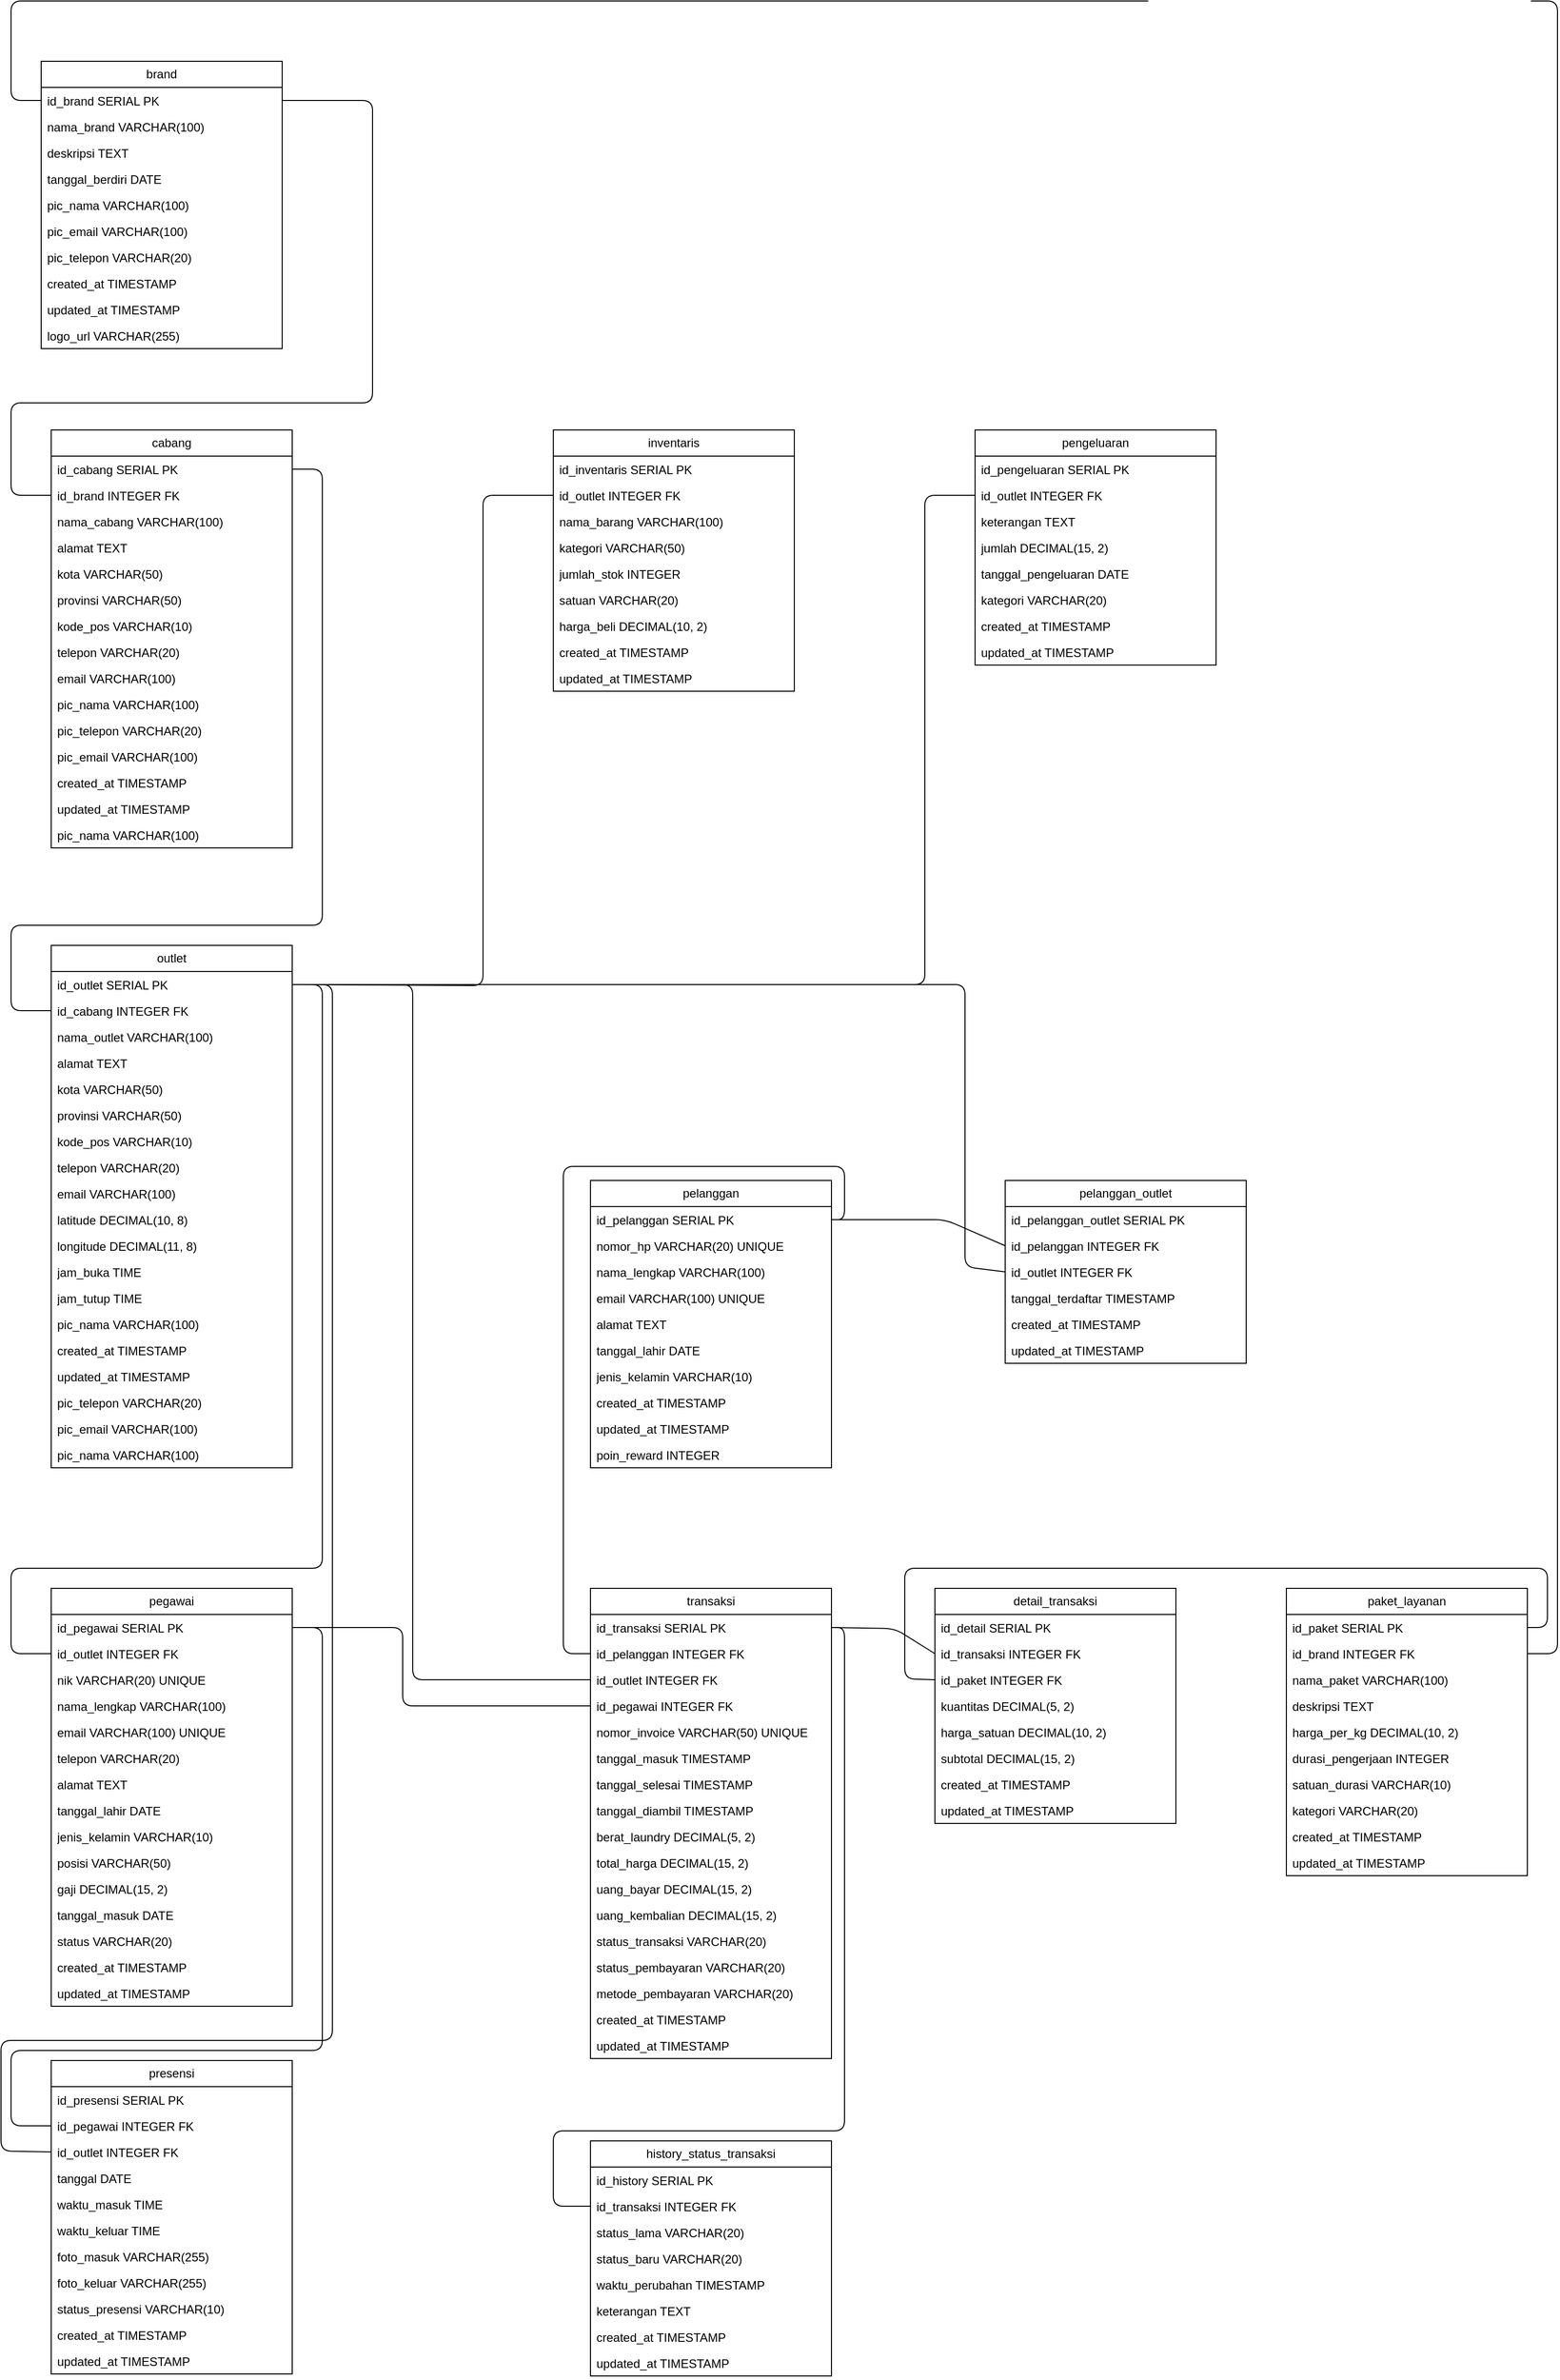 <mxfile version="28.2.0">
  <diagram id="vdZCfwGkO8OdBQi1jpzN" name="Halaman-1">
    <mxGraphModel dx="1402" dy="2214" grid="1" gridSize="10" guides="1" tooltips="1" connect="1" arrows="1" fold="1" page="1" pageScale="1" pageWidth="827" pageHeight="1169" math="0" shadow="0">
      <root>
        <mxCell id="0" />
        <mxCell id="1" parent="0" />
        <mxCell id="7Vd758Qn5Y9PJ6y4yAnO-1" value="brand" style="swimlane;fontStyle=0;childLayout=stackLayout;horizontal=1;startSize=26;fillColor=none;horizontalStack=0;resizeParent=1;resizeParentMax=0;resizeLast=0;collapsible=1;marginBottom=0;whiteSpace=wrap;html=1;" parent="1" vertex="1">
          <mxGeometry x="40" y="20" width="240" height="286" as="geometry" />
        </mxCell>
        <mxCell id="7Vd758Qn5Y9PJ6y4yAnO-2" value="id_brand SERIAL PK" style="text;strokeColor=none;fillColor=none;align=left;verticalAlign=top;spacingLeft=4;spacingRight=4;overflow=hidden;rotatable=0;points=[[0,0.5],[1,0.5]];portConstraint=eastwest;whiteSpace=wrap;html=1;" parent="7Vd758Qn5Y9PJ6y4yAnO-1" vertex="1">
          <mxGeometry y="26" width="240" height="26" as="geometry" />
        </mxCell>
        <mxCell id="7Vd758Qn5Y9PJ6y4yAnO-3" value="nama_brand VARCHAR(100)" style="text;strokeColor=none;fillColor=none;align=left;verticalAlign=top;spacingLeft=4;spacingRight=4;overflow=hidden;rotatable=0;points=[[0,0.5],[1,0.5]];portConstraint=eastwest;whiteSpace=wrap;html=1;" parent="7Vd758Qn5Y9PJ6y4yAnO-1" vertex="1">
          <mxGeometry y="52" width="240" height="26" as="geometry" />
        </mxCell>
        <mxCell id="7Vd758Qn5Y9PJ6y4yAnO-4" value="deskripsi TEXT" style="text;strokeColor=none;fillColor=none;align=left;verticalAlign=top;spacingLeft=4;spacingRight=4;overflow=hidden;rotatable=0;points=[[0,0.5],[1,0.5]];portConstraint=eastwest;whiteSpace=wrap;html=1;" parent="7Vd758Qn5Y9PJ6y4yAnO-1" vertex="1">
          <mxGeometry y="78" width="240" height="26" as="geometry" />
        </mxCell>
        <mxCell id="7Vd758Qn5Y9PJ6y4yAnO-5" value="tanggal_berdiri DATE" style="text;strokeColor=none;fillColor=none;align=left;verticalAlign=top;spacingLeft=4;spacingRight=4;overflow=hidden;rotatable=0;points=[[0,0.5],[1,0.5]];portConstraint=eastwest;whiteSpace=wrap;html=1;" parent="7Vd758Qn5Y9PJ6y4yAnO-1" vertex="1">
          <mxGeometry y="104" width="240" height="26" as="geometry" />
        </mxCell>
        <mxCell id="7Vd758Qn5Y9PJ6y4yAnO-6" value="pic_nama VARCHAR(100)" style="text;strokeColor=none;fillColor=none;align=left;verticalAlign=top;spacingLeft=4;spacingRight=4;overflow=hidden;rotatable=0;points=[[0,0.5],[1,0.5]];portConstraint=eastwest;whiteSpace=wrap;html=1;" parent="7Vd758Qn5Y9PJ6y4yAnO-1" vertex="1">
          <mxGeometry y="130" width="240" height="26" as="geometry" />
        </mxCell>
        <mxCell id="7Vd758Qn5Y9PJ6y4yAnO-7" value="pic_email VARCHAR(100)" style="text;strokeColor=none;fillColor=none;align=left;verticalAlign=top;spacingLeft=4;spacingRight=4;overflow=hidden;rotatable=0;points=[[0,0.5],[1,0.5]];portConstraint=eastwest;whiteSpace=wrap;html=1;" parent="7Vd758Qn5Y9PJ6y4yAnO-1" vertex="1">
          <mxGeometry y="156" width="240" height="26" as="geometry" />
        </mxCell>
        <mxCell id="7Vd758Qn5Y9PJ6y4yAnO-8" value="pic_telepon VARCHAR(20)" style="text;strokeColor=none;fillColor=none;align=left;verticalAlign=top;spacingLeft=4;spacingRight=4;overflow=hidden;rotatable=0;points=[[0,0.5],[1,0.5]];portConstraint=eastwest;whiteSpace=wrap;html=1;" parent="7Vd758Qn5Y9PJ6y4yAnO-1" vertex="1">
          <mxGeometry y="182" width="240" height="26" as="geometry" />
        </mxCell>
        <mxCell id="7Vd758Qn5Y9PJ6y4yAnO-139" value="created_at TIMESTAMP" style="text;strokeColor=none;fillColor=none;align=left;verticalAlign=top;spacingLeft=4;spacingRight=4;overflow=hidden;rotatable=0;points=[[0,0.5],[1,0.5]];portConstraint=eastwest;whiteSpace=wrap;html=1;" parent="7Vd758Qn5Y9PJ6y4yAnO-1" vertex="1">
          <mxGeometry y="208" width="240" height="26" as="geometry" />
        </mxCell>
        <mxCell id="7Vd758Qn5Y9PJ6y4yAnO-140" value="updated_at TIMESTAMP" style="text;strokeColor=none;fillColor=none;align=left;verticalAlign=top;spacingLeft=4;spacingRight=4;overflow=hidden;rotatable=0;points=[[0,0.5],[1,0.5]];portConstraint=eastwest;whiteSpace=wrap;html=1;" parent="7Vd758Qn5Y9PJ6y4yAnO-1" vertex="1">
          <mxGeometry y="234" width="240" height="26" as="geometry" />
        </mxCell>
        <mxCell id="7Vd758Qn5Y9PJ6y4yAnO-143" value="logo_url VARCHAR(255)" style="text;strokeColor=none;fillColor=none;align=left;verticalAlign=top;spacingLeft=4;spacingRight=4;overflow=hidden;rotatable=0;points=[[0,0.5],[1,0.5]];portConstraint=eastwest;whiteSpace=wrap;html=1;" parent="7Vd758Qn5Y9PJ6y4yAnO-1" vertex="1">
          <mxGeometry y="260" width="240" height="26" as="geometry" />
        </mxCell>
        <mxCell id="7Vd758Qn5Y9PJ6y4yAnO-9" value="cabang" style="swimlane;fontStyle=0;childLayout=stackLayout;horizontal=1;startSize=26;fillColor=none;horizontalStack=0;resizeParent=1;resizeParentMax=0;resizeLast=0;collapsible=1;marginBottom=0;whiteSpace=wrap;html=1;" parent="1" vertex="1">
          <mxGeometry x="50" y="387" width="240" height="416" as="geometry" />
        </mxCell>
        <mxCell id="7Vd758Qn5Y9PJ6y4yAnO-10" value="id_cabang SERIAL PK" style="text;strokeColor=none;fillColor=none;align=left;verticalAlign=top;spacingLeft=4;spacingRight=4;overflow=hidden;rotatable=0;points=[[0,0.5],[1,0.5]];portConstraint=eastwest;whiteSpace=wrap;html=1;" parent="7Vd758Qn5Y9PJ6y4yAnO-9" vertex="1">
          <mxGeometry y="26" width="240" height="26" as="geometry" />
        </mxCell>
        <mxCell id="7Vd758Qn5Y9PJ6y4yAnO-11" value="id_brand INTEGER FK" style="text;strokeColor=none;fillColor=none;align=left;verticalAlign=top;spacingLeft=4;spacingRight=4;overflow=hidden;rotatable=0;points=[[0,0.5],[1,0.5]];portConstraint=eastwest;whiteSpace=wrap;html=1;" parent="7Vd758Qn5Y9PJ6y4yAnO-9" vertex="1">
          <mxGeometry y="52" width="240" height="26" as="geometry" />
        </mxCell>
        <mxCell id="7Vd758Qn5Y9PJ6y4yAnO-12" value="nama_cabang VARCHAR(100)" style="text;strokeColor=none;fillColor=none;align=left;verticalAlign=top;spacingLeft=4;spacingRight=4;overflow=hidden;rotatable=0;points=[[0,0.5],[1,0.5]];portConstraint=eastwest;whiteSpace=wrap;html=1;" parent="7Vd758Qn5Y9PJ6y4yAnO-9" vertex="1">
          <mxGeometry y="78" width="240" height="26" as="geometry" />
        </mxCell>
        <mxCell id="7Vd758Qn5Y9PJ6y4yAnO-13" value="alamat TEXT" style="text;strokeColor=none;fillColor=none;align=left;verticalAlign=top;spacingLeft=4;spacingRight=4;overflow=hidden;rotatable=0;points=[[0,0.5],[1,0.5]];portConstraint=eastwest;whiteSpace=wrap;html=1;" parent="7Vd758Qn5Y9PJ6y4yAnO-9" vertex="1">
          <mxGeometry y="104" width="240" height="26" as="geometry" />
        </mxCell>
        <mxCell id="7Vd758Qn5Y9PJ6y4yAnO-14" value="kota VARCHAR(50)" style="text;strokeColor=none;fillColor=none;align=left;verticalAlign=top;spacingLeft=4;spacingRight=4;overflow=hidden;rotatable=0;points=[[0,0.5],[1,0.5]];portConstraint=eastwest;whiteSpace=wrap;html=1;" parent="7Vd758Qn5Y9PJ6y4yAnO-9" vertex="1">
          <mxGeometry y="130" width="240" height="26" as="geometry" />
        </mxCell>
        <mxCell id="7Vd758Qn5Y9PJ6y4yAnO-15" value="provinsi VARCHAR(50)" style="text;strokeColor=none;fillColor=none;align=left;verticalAlign=top;spacingLeft=4;spacingRight=4;overflow=hidden;rotatable=0;points=[[0,0.5],[1,0.5]];portConstraint=eastwest;whiteSpace=wrap;html=1;" parent="7Vd758Qn5Y9PJ6y4yAnO-9" vertex="1">
          <mxGeometry y="156" width="240" height="26" as="geometry" />
        </mxCell>
        <mxCell id="7Vd758Qn5Y9PJ6y4yAnO-16" value="kode_pos VARCHAR(10)" style="text;strokeColor=none;fillColor=none;align=left;verticalAlign=top;spacingLeft=4;spacingRight=4;overflow=hidden;rotatable=0;points=[[0,0.5],[1,0.5]];portConstraint=eastwest;whiteSpace=wrap;html=1;" parent="7Vd758Qn5Y9PJ6y4yAnO-9" vertex="1">
          <mxGeometry y="182" width="240" height="26" as="geometry" />
        </mxCell>
        <mxCell id="7Vd758Qn5Y9PJ6y4yAnO-17" value="telepon VARCHAR(20)" style="text;strokeColor=none;fillColor=none;align=left;verticalAlign=top;spacingLeft=4;spacingRight=4;overflow=hidden;rotatable=0;points=[[0,0.5],[1,0.5]];portConstraint=eastwest;whiteSpace=wrap;html=1;" parent="7Vd758Qn5Y9PJ6y4yAnO-9" vertex="1">
          <mxGeometry y="208" width="240" height="26" as="geometry" />
        </mxCell>
        <mxCell id="7Vd758Qn5Y9PJ6y4yAnO-18" value="email VARCHAR(100)" style="text;strokeColor=none;fillColor=none;align=left;verticalAlign=top;spacingLeft=4;spacingRight=4;overflow=hidden;rotatable=0;points=[[0,0.5],[1,0.5]];portConstraint=eastwest;whiteSpace=wrap;html=1;" parent="7Vd758Qn5Y9PJ6y4yAnO-9" vertex="1">
          <mxGeometry y="234" width="240" height="26" as="geometry" />
        </mxCell>
        <mxCell id="7Vd758Qn5Y9PJ6y4yAnO-19" value="pic_nama VARCHAR(100)" style="text;strokeColor=none;fillColor=none;align=left;verticalAlign=top;spacingLeft=4;spacingRight=4;overflow=hidden;rotatable=0;points=[[0,0.5],[1,0.5]];portConstraint=eastwest;whiteSpace=wrap;html=1;" parent="7Vd758Qn5Y9PJ6y4yAnO-9" vertex="1">
          <mxGeometry y="260" width="240" height="26" as="geometry" />
        </mxCell>
        <mxCell id="7Vd758Qn5Y9PJ6y4yAnO-137" value="pic_telepon VARCHAR(20)" style="text;strokeColor=none;fillColor=none;align=left;verticalAlign=top;spacingLeft=4;spacingRight=4;overflow=hidden;rotatable=0;points=[[0,0.5],[1,0.5]];portConstraint=eastwest;whiteSpace=wrap;html=1;" parent="7Vd758Qn5Y9PJ6y4yAnO-9" vertex="1">
          <mxGeometry y="286" width="240" height="26" as="geometry" />
        </mxCell>
        <mxCell id="7Vd758Qn5Y9PJ6y4yAnO-138" value="pic_email VARCHAR(100)" style="text;strokeColor=none;fillColor=none;align=left;verticalAlign=top;spacingLeft=4;spacingRight=4;overflow=hidden;rotatable=0;points=[[0,0.5],[1,0.5]];portConstraint=eastwest;whiteSpace=wrap;html=1;" parent="7Vd758Qn5Y9PJ6y4yAnO-9" vertex="1">
          <mxGeometry y="312" width="240" height="26" as="geometry" />
        </mxCell>
        <mxCell id="7Vd758Qn5Y9PJ6y4yAnO-141" value="created_at TIMESTAMP" style="text;strokeColor=none;fillColor=none;align=left;verticalAlign=top;spacingLeft=4;spacingRight=4;overflow=hidden;rotatable=0;points=[[0,0.5],[1,0.5]];portConstraint=eastwest;whiteSpace=wrap;html=1;" parent="7Vd758Qn5Y9PJ6y4yAnO-9" vertex="1">
          <mxGeometry y="338" width="240" height="26" as="geometry" />
        </mxCell>
        <mxCell id="7Vd758Qn5Y9PJ6y4yAnO-142" value="updated_at TIMESTAMP" style="text;strokeColor=none;fillColor=none;align=left;verticalAlign=top;spacingLeft=4;spacingRight=4;overflow=hidden;rotatable=0;points=[[0,0.5],[1,0.5]];portConstraint=eastwest;whiteSpace=wrap;html=1;" parent="7Vd758Qn5Y9PJ6y4yAnO-9" vertex="1">
          <mxGeometry y="364" width="240" height="26" as="geometry" />
        </mxCell>
        <mxCell id="7Vd758Qn5Y9PJ6y4yAnO-144" value="pic_nama VARCHAR(100)" style="text;strokeColor=none;fillColor=none;align=left;verticalAlign=top;spacingLeft=4;spacingRight=4;overflow=hidden;rotatable=0;points=[[0,0.5],[1,0.5]];portConstraint=eastwest;whiteSpace=wrap;html=1;" parent="7Vd758Qn5Y9PJ6y4yAnO-9" vertex="1">
          <mxGeometry y="390" width="240" height="26" as="geometry" />
        </mxCell>
        <mxCell id="7Vd758Qn5Y9PJ6y4yAnO-20" value="outlet" style="swimlane;fontStyle=0;childLayout=stackLayout;horizontal=1;startSize=26;fillColor=none;horizontalStack=0;resizeParent=1;resizeParentMax=0;resizeLast=0;collapsible=1;marginBottom=0;whiteSpace=wrap;html=1;" parent="1" vertex="1">
          <mxGeometry x="50" y="900" width="240" height="520" as="geometry" />
        </mxCell>
        <mxCell id="7Vd758Qn5Y9PJ6y4yAnO-21" value="id_outlet SERIAL PK" style="text;strokeColor=none;fillColor=none;align=left;verticalAlign=top;spacingLeft=4;spacingRight=4;overflow=hidden;rotatable=0;points=[[0,0.5],[1,0.5]];portConstraint=eastwest;whiteSpace=wrap;html=1;" parent="7Vd758Qn5Y9PJ6y4yAnO-20" vertex="1">
          <mxGeometry y="26" width="240" height="26" as="geometry" />
        </mxCell>
        <mxCell id="7Vd758Qn5Y9PJ6y4yAnO-22" value="id_cabang INTEGER FK" style="text;strokeColor=none;fillColor=none;align=left;verticalAlign=top;spacingLeft=4;spacingRight=4;overflow=hidden;rotatable=0;points=[[0,0.5],[1,0.5]];portConstraint=eastwest;whiteSpace=wrap;html=1;" parent="7Vd758Qn5Y9PJ6y4yAnO-20" vertex="1">
          <mxGeometry y="52" width="240" height="26" as="geometry" />
        </mxCell>
        <mxCell id="7Vd758Qn5Y9PJ6y4yAnO-23" value="nama_outlet VARCHAR(100)" style="text;strokeColor=none;fillColor=none;align=left;verticalAlign=top;spacingLeft=4;spacingRight=4;overflow=hidden;rotatable=0;points=[[0,0.5],[1,0.5]];portConstraint=eastwest;whiteSpace=wrap;html=1;" parent="7Vd758Qn5Y9PJ6y4yAnO-20" vertex="1">
          <mxGeometry y="78" width="240" height="26" as="geometry" />
        </mxCell>
        <mxCell id="7Vd758Qn5Y9PJ6y4yAnO-24" value="alamat TEXT" style="text;strokeColor=none;fillColor=none;align=left;verticalAlign=top;spacingLeft=4;spacingRight=4;overflow=hidden;rotatable=0;points=[[0,0.5],[1,0.5]];portConstraint=eastwest;whiteSpace=wrap;html=1;" parent="7Vd758Qn5Y9PJ6y4yAnO-20" vertex="1">
          <mxGeometry y="104" width="240" height="26" as="geometry" />
        </mxCell>
        <mxCell id="7Vd758Qn5Y9PJ6y4yAnO-25" value="kota VARCHAR(50)" style="text;strokeColor=none;fillColor=none;align=left;verticalAlign=top;spacingLeft=4;spacingRight=4;overflow=hidden;rotatable=0;points=[[0,0.5],[1,0.5]];portConstraint=eastwest;whiteSpace=wrap;html=1;" parent="7Vd758Qn5Y9PJ6y4yAnO-20" vertex="1">
          <mxGeometry y="130" width="240" height="26" as="geometry" />
        </mxCell>
        <mxCell id="7Vd758Qn5Y9PJ6y4yAnO-26" value="provinsi VARCHAR(50)" style="text;strokeColor=none;fillColor=none;align=left;verticalAlign=top;spacingLeft=4;spacingRight=4;overflow=hidden;rotatable=0;points=[[0,0.5],[1,0.5]];portConstraint=eastwest;whiteSpace=wrap;html=1;" parent="7Vd758Qn5Y9PJ6y4yAnO-20" vertex="1">
          <mxGeometry y="156" width="240" height="26" as="geometry" />
        </mxCell>
        <mxCell id="7Vd758Qn5Y9PJ6y4yAnO-27" value="kode_pos VARCHAR(10)" style="text;strokeColor=none;fillColor=none;align=left;verticalAlign=top;spacingLeft=4;spacingRight=4;overflow=hidden;rotatable=0;points=[[0,0.5],[1,0.5]];portConstraint=eastwest;whiteSpace=wrap;html=1;" parent="7Vd758Qn5Y9PJ6y4yAnO-20" vertex="1">
          <mxGeometry y="182" width="240" height="26" as="geometry" />
        </mxCell>
        <mxCell id="7Vd758Qn5Y9PJ6y4yAnO-28" value="telepon VARCHAR(20)" style="text;strokeColor=none;fillColor=none;align=left;verticalAlign=top;spacingLeft=4;spacingRight=4;overflow=hidden;rotatable=0;points=[[0,0.5],[1,0.5]];portConstraint=eastwest;whiteSpace=wrap;html=1;" parent="7Vd758Qn5Y9PJ6y4yAnO-20" vertex="1">
          <mxGeometry y="208" width="240" height="26" as="geometry" />
        </mxCell>
        <mxCell id="7Vd758Qn5Y9PJ6y4yAnO-29" value="email VARCHAR(100)" style="text;strokeColor=none;fillColor=none;align=left;verticalAlign=top;spacingLeft=4;spacingRight=4;overflow=hidden;rotatable=0;points=[[0,0.5],[1,0.5]];portConstraint=eastwest;whiteSpace=wrap;html=1;" parent="7Vd758Qn5Y9PJ6y4yAnO-20" vertex="1">
          <mxGeometry y="234" width="240" height="26" as="geometry" />
        </mxCell>
        <mxCell id="7Vd758Qn5Y9PJ6y4yAnO-30" value="latitude DECIMAL(10, 8)" style="text;strokeColor=none;fillColor=none;align=left;verticalAlign=top;spacingLeft=4;spacingRight=4;overflow=hidden;rotatable=0;points=[[0,0.5],[1,0.5]];portConstraint=eastwest;whiteSpace=wrap;html=1;" parent="7Vd758Qn5Y9PJ6y4yAnO-20" vertex="1">
          <mxGeometry y="260" width="240" height="26" as="geometry" />
        </mxCell>
        <mxCell id="7Vd758Qn5Y9PJ6y4yAnO-31" value="longitude DECIMAL(11, 8)" style="text;strokeColor=none;fillColor=none;align=left;verticalAlign=top;spacingLeft=4;spacingRight=4;overflow=hidden;rotatable=0;points=[[0,0.5],[1,0.5]];portConstraint=eastwest;whiteSpace=wrap;html=1;" parent="7Vd758Qn5Y9PJ6y4yAnO-20" vertex="1">
          <mxGeometry y="286" width="240" height="26" as="geometry" />
        </mxCell>
        <mxCell id="7Vd758Qn5Y9PJ6y4yAnO-32" value="jam_buka TIME" style="text;strokeColor=none;fillColor=none;align=left;verticalAlign=top;spacingLeft=4;spacingRight=4;overflow=hidden;rotatable=0;points=[[0,0.5],[1,0.5]];portConstraint=eastwest;whiteSpace=wrap;html=1;" parent="7Vd758Qn5Y9PJ6y4yAnO-20" vertex="1">
          <mxGeometry y="312" width="240" height="26" as="geometry" />
        </mxCell>
        <mxCell id="7Vd758Qn5Y9PJ6y4yAnO-33" value="jam_tutup TIME" style="text;strokeColor=none;fillColor=none;align=left;verticalAlign=top;spacingLeft=4;spacingRight=4;overflow=hidden;rotatable=0;points=[[0,0.5],[1,0.5]];portConstraint=eastwest;whiteSpace=wrap;html=1;" parent="7Vd758Qn5Y9PJ6y4yAnO-20" vertex="1">
          <mxGeometry y="338" width="240" height="26" as="geometry" />
        </mxCell>
        <mxCell id="7Vd758Qn5Y9PJ6y4yAnO-34" value="pic_nama VARCHAR(100)" style="text;strokeColor=none;fillColor=none;align=left;verticalAlign=top;spacingLeft=4;spacingRight=4;overflow=hidden;rotatable=0;points=[[0,0.5],[1,0.5]];portConstraint=eastwest;whiteSpace=wrap;html=1;" parent="7Vd758Qn5Y9PJ6y4yAnO-20" vertex="1">
          <mxGeometry y="364" width="240" height="26" as="geometry" />
        </mxCell>
        <mxCell id="7Vd758Qn5Y9PJ6y4yAnO-145" value="created_at TIMESTAMP" style="text;strokeColor=none;fillColor=none;align=left;verticalAlign=top;spacingLeft=4;spacingRight=4;overflow=hidden;rotatable=0;points=[[0,0.5],[1,0.5]];portConstraint=eastwest;whiteSpace=wrap;html=1;" parent="7Vd758Qn5Y9PJ6y4yAnO-20" vertex="1">
          <mxGeometry y="390" width="240" height="26" as="geometry" />
        </mxCell>
        <mxCell id="7Vd758Qn5Y9PJ6y4yAnO-146" value="updated_at TIMESTAMP" style="text;strokeColor=none;fillColor=none;align=left;verticalAlign=top;spacingLeft=4;spacingRight=4;overflow=hidden;rotatable=0;points=[[0,0.5],[1,0.5]];portConstraint=eastwest;whiteSpace=wrap;html=1;" parent="7Vd758Qn5Y9PJ6y4yAnO-20" vertex="1">
          <mxGeometry y="416" width="240" height="26" as="geometry" />
        </mxCell>
        <mxCell id="7Vd758Qn5Y9PJ6y4yAnO-147" value="pic_telepon VARCHAR(20)" style="text;strokeColor=none;fillColor=none;align=left;verticalAlign=top;spacingLeft=4;spacingRight=4;overflow=hidden;rotatable=0;points=[[0,0.5],[1,0.5]];portConstraint=eastwest;whiteSpace=wrap;html=1;" parent="7Vd758Qn5Y9PJ6y4yAnO-20" vertex="1">
          <mxGeometry y="442" width="240" height="26" as="geometry" />
        </mxCell>
        <mxCell id="7Vd758Qn5Y9PJ6y4yAnO-148" value="pic_email VARCHAR(100)" style="text;strokeColor=none;fillColor=none;align=left;verticalAlign=top;spacingLeft=4;spacingRight=4;overflow=hidden;rotatable=0;points=[[0,0.5],[1,0.5]];portConstraint=eastwest;whiteSpace=wrap;html=1;" parent="7Vd758Qn5Y9PJ6y4yAnO-20" vertex="1">
          <mxGeometry y="468" width="240" height="26" as="geometry" />
        </mxCell>
        <mxCell id="7Vd758Qn5Y9PJ6y4yAnO-149" value="pic_nama VARCHAR(100)" style="text;strokeColor=none;fillColor=none;align=left;verticalAlign=top;spacingLeft=4;spacingRight=4;overflow=hidden;rotatable=0;points=[[0,0.5],[1,0.5]];portConstraint=eastwest;whiteSpace=wrap;html=1;" parent="7Vd758Qn5Y9PJ6y4yAnO-20" vertex="1">
          <mxGeometry y="494" width="240" height="26" as="geometry" />
        </mxCell>
        <mxCell id="7Vd758Qn5Y9PJ6y4yAnO-35" value="pelanggan" style="swimlane;fontStyle=0;childLayout=stackLayout;horizontal=1;startSize=26;fillColor=none;horizontalStack=0;resizeParent=1;resizeParentMax=0;resizeLast=0;collapsible=1;marginBottom=0;whiteSpace=wrap;html=1;" parent="1" vertex="1">
          <mxGeometry x="587" y="1134" width="240" height="286" as="geometry" />
        </mxCell>
        <mxCell id="7Vd758Qn5Y9PJ6y4yAnO-36" value="id_pelanggan SERIAL PK" style="text;strokeColor=none;fillColor=none;align=left;verticalAlign=top;spacingLeft=4;spacingRight=4;overflow=hidden;rotatable=0;points=[[0,0.5],[1,0.5]];portConstraint=eastwest;whiteSpace=wrap;html=1;" parent="7Vd758Qn5Y9PJ6y4yAnO-35" vertex="1">
          <mxGeometry y="26" width="240" height="26" as="geometry" />
        </mxCell>
        <mxCell id="7Vd758Qn5Y9PJ6y4yAnO-37" value="nomor_hp VARCHAR(20) UNIQUE" style="text;strokeColor=none;fillColor=none;align=left;verticalAlign=top;spacingLeft=4;spacingRight=4;overflow=hidden;rotatable=0;points=[[0,0.5],[1,0.5]];portConstraint=eastwest;whiteSpace=wrap;html=1;" parent="7Vd758Qn5Y9PJ6y4yAnO-35" vertex="1">
          <mxGeometry y="52" width="240" height="26" as="geometry" />
        </mxCell>
        <mxCell id="7Vd758Qn5Y9PJ6y4yAnO-38" value="nama_lengkap VARCHAR(100)" style="text;strokeColor=none;fillColor=none;align=left;verticalAlign=top;spacingLeft=4;spacingRight=4;overflow=hidden;rotatable=0;points=[[0,0.5],[1,0.5]];portConstraint=eastwest;whiteSpace=wrap;html=1;" parent="7Vd758Qn5Y9PJ6y4yAnO-35" vertex="1">
          <mxGeometry y="78" width="240" height="26" as="geometry" />
        </mxCell>
        <mxCell id="7Vd758Qn5Y9PJ6y4yAnO-39" value="email VARCHAR(100) UNIQUE" style="text;strokeColor=none;fillColor=none;align=left;verticalAlign=top;spacingLeft=4;spacingRight=4;overflow=hidden;rotatable=0;points=[[0,0.5],[1,0.5]];portConstraint=eastwest;whiteSpace=wrap;html=1;" parent="7Vd758Qn5Y9PJ6y4yAnO-35" vertex="1">
          <mxGeometry y="104" width="240" height="26" as="geometry" />
        </mxCell>
        <mxCell id="7Vd758Qn5Y9PJ6y4yAnO-40" value="alamat TEXT" style="text;strokeColor=none;fillColor=none;align=left;verticalAlign=top;spacingLeft=4;spacingRight=4;overflow=hidden;rotatable=0;points=[[0,0.5],[1,0.5]];portConstraint=eastwest;whiteSpace=wrap;html=1;" parent="7Vd758Qn5Y9PJ6y4yAnO-35" vertex="1">
          <mxGeometry y="130" width="240" height="26" as="geometry" />
        </mxCell>
        <mxCell id="7Vd758Qn5Y9PJ6y4yAnO-41" value="tanggal_lahir DATE" style="text;strokeColor=none;fillColor=none;align=left;verticalAlign=top;spacingLeft=4;spacingRight=4;overflow=hidden;rotatable=0;points=[[0,0.5],[1,0.5]];portConstraint=eastwest;whiteSpace=wrap;html=1;" parent="7Vd758Qn5Y9PJ6y4yAnO-35" vertex="1">
          <mxGeometry y="156" width="240" height="26" as="geometry" />
        </mxCell>
        <mxCell id="7Vd758Qn5Y9PJ6y4yAnO-42" value="jenis_kelamin VARCHAR(10)" style="text;strokeColor=none;fillColor=none;align=left;verticalAlign=top;spacingLeft=4;spacingRight=4;overflow=hidden;rotatable=0;points=[[0,0.5],[1,0.5]];portConstraint=eastwest;whiteSpace=wrap;html=1;" parent="7Vd758Qn5Y9PJ6y4yAnO-35" vertex="1">
          <mxGeometry y="182" width="240" height="26" as="geometry" />
        </mxCell>
        <mxCell id="7Vd758Qn5Y9PJ6y4yAnO-150" value="created_at TIMESTAMP" style="text;strokeColor=none;fillColor=none;align=left;verticalAlign=top;spacingLeft=4;spacingRight=4;overflow=hidden;rotatable=0;points=[[0,0.5],[1,0.5]];portConstraint=eastwest;whiteSpace=wrap;html=1;" parent="7Vd758Qn5Y9PJ6y4yAnO-35" vertex="1">
          <mxGeometry y="208" width="240" height="26" as="geometry" />
        </mxCell>
        <mxCell id="7Vd758Qn5Y9PJ6y4yAnO-151" value="updated_at TIMESTAMP" style="text;strokeColor=none;fillColor=none;align=left;verticalAlign=top;spacingLeft=4;spacingRight=4;overflow=hidden;rotatable=0;points=[[0,0.5],[1,0.5]];portConstraint=eastwest;whiteSpace=wrap;html=1;" parent="7Vd758Qn5Y9PJ6y4yAnO-35" vertex="1">
          <mxGeometry y="234" width="240" height="26" as="geometry" />
        </mxCell>
        <mxCell id="7Vd758Qn5Y9PJ6y4yAnO-152" value="poin_reward INTEGER" style="text;strokeColor=none;fillColor=none;align=left;verticalAlign=top;spacingLeft=4;spacingRight=4;overflow=hidden;rotatable=0;points=[[0,0.5],[1,0.5]];portConstraint=eastwest;whiteSpace=wrap;html=1;" parent="7Vd758Qn5Y9PJ6y4yAnO-35" vertex="1">
          <mxGeometry y="260" width="240" height="26" as="geometry" />
        </mxCell>
        <mxCell id="7Vd758Qn5Y9PJ6y4yAnO-43" value="pegawai" style="swimlane;fontStyle=0;childLayout=stackLayout;horizontal=1;startSize=26;fillColor=none;horizontalStack=0;resizeParent=1;resizeParentMax=0;resizeLast=0;collapsible=1;marginBottom=0;whiteSpace=wrap;html=1;" parent="1" vertex="1">
          <mxGeometry x="50" y="1540" width="240" height="416" as="geometry" />
        </mxCell>
        <mxCell id="7Vd758Qn5Y9PJ6y4yAnO-44" value="id_pegawai SERIAL PK" style="text;strokeColor=none;fillColor=none;align=left;verticalAlign=top;spacingLeft=4;spacingRight=4;overflow=hidden;rotatable=0;points=[[0,0.5],[1,0.5]];portConstraint=eastwest;whiteSpace=wrap;html=1;" parent="7Vd758Qn5Y9PJ6y4yAnO-43" vertex="1">
          <mxGeometry y="26" width="240" height="26" as="geometry" />
        </mxCell>
        <mxCell id="7Vd758Qn5Y9PJ6y4yAnO-45" value="id_outlet INTEGER FK" style="text;strokeColor=none;fillColor=none;align=left;verticalAlign=top;spacingLeft=4;spacingRight=4;overflow=hidden;rotatable=0;points=[[0,0.5],[1,0.5]];portConstraint=eastwest;whiteSpace=wrap;html=1;" parent="7Vd758Qn5Y9PJ6y4yAnO-43" vertex="1">
          <mxGeometry y="52" width="240" height="26" as="geometry" />
        </mxCell>
        <mxCell id="7Vd758Qn5Y9PJ6y4yAnO-46" value="nik VARCHAR(20) UNIQUE" style="text;strokeColor=none;fillColor=none;align=left;verticalAlign=top;spacingLeft=4;spacingRight=4;overflow=hidden;rotatable=0;points=[[0,0.5],[1,0.5]];portConstraint=eastwest;whiteSpace=wrap;html=1;" parent="7Vd758Qn5Y9PJ6y4yAnO-43" vertex="1">
          <mxGeometry y="78" width="240" height="26" as="geometry" />
        </mxCell>
        <mxCell id="7Vd758Qn5Y9PJ6y4yAnO-47" value="nama_lengkap VARCHAR(100)" style="text;strokeColor=none;fillColor=none;align=left;verticalAlign=top;spacingLeft=4;spacingRight=4;overflow=hidden;rotatable=0;points=[[0,0.5],[1,0.5]];portConstraint=eastwest;whiteSpace=wrap;html=1;" parent="7Vd758Qn5Y9PJ6y4yAnO-43" vertex="1">
          <mxGeometry y="104" width="240" height="26" as="geometry" />
        </mxCell>
        <mxCell id="7Vd758Qn5Y9PJ6y4yAnO-48" value="email VARCHAR(100) UNIQUE" style="text;strokeColor=none;fillColor=none;align=left;verticalAlign=top;spacingLeft=4;spacingRight=4;overflow=hidden;rotatable=0;points=[[0,0.5],[1,0.5]];portConstraint=eastwest;whiteSpace=wrap;html=1;" parent="7Vd758Qn5Y9PJ6y4yAnO-43" vertex="1">
          <mxGeometry y="130" width="240" height="26" as="geometry" />
        </mxCell>
        <mxCell id="7Vd758Qn5Y9PJ6y4yAnO-49" value="telepon VARCHAR(20)" style="text;strokeColor=none;fillColor=none;align=left;verticalAlign=top;spacingLeft=4;spacingRight=4;overflow=hidden;rotatable=0;points=[[0,0.5],[1,0.5]];portConstraint=eastwest;whiteSpace=wrap;html=1;" parent="7Vd758Qn5Y9PJ6y4yAnO-43" vertex="1">
          <mxGeometry y="156" width="240" height="26" as="geometry" />
        </mxCell>
        <mxCell id="7Vd758Qn5Y9PJ6y4yAnO-50" value="alamat TEXT" style="text;strokeColor=none;fillColor=none;align=left;verticalAlign=top;spacingLeft=4;spacingRight=4;overflow=hidden;rotatable=0;points=[[0,0.5],[1,0.5]];portConstraint=eastwest;whiteSpace=wrap;html=1;" parent="7Vd758Qn5Y9PJ6y4yAnO-43" vertex="1">
          <mxGeometry y="182" width="240" height="26" as="geometry" />
        </mxCell>
        <mxCell id="7Vd758Qn5Y9PJ6y4yAnO-51" value="tanggal_lahir DATE" style="text;strokeColor=none;fillColor=none;align=left;verticalAlign=top;spacingLeft=4;spacingRight=4;overflow=hidden;rotatable=0;points=[[0,0.5],[1,0.5]];portConstraint=eastwest;whiteSpace=wrap;html=1;" parent="7Vd758Qn5Y9PJ6y4yAnO-43" vertex="1">
          <mxGeometry y="208" width="240" height="26" as="geometry" />
        </mxCell>
        <mxCell id="7Vd758Qn5Y9PJ6y4yAnO-52" value="jenis_kelamin VARCHAR(10)" style="text;strokeColor=none;fillColor=none;align=left;verticalAlign=top;spacingLeft=4;spacingRight=4;overflow=hidden;rotatable=0;points=[[0,0.5],[1,0.5]];portConstraint=eastwest;whiteSpace=wrap;html=1;" parent="7Vd758Qn5Y9PJ6y4yAnO-43" vertex="1">
          <mxGeometry y="234" width="240" height="26" as="geometry" />
        </mxCell>
        <mxCell id="7Vd758Qn5Y9PJ6y4yAnO-53" value="posisi VARCHAR(50)" style="text;strokeColor=none;fillColor=none;align=left;verticalAlign=top;spacingLeft=4;spacingRight=4;overflow=hidden;rotatable=0;points=[[0,0.5],[1,0.5]];portConstraint=eastwest;whiteSpace=wrap;html=1;" parent="7Vd758Qn5Y9PJ6y4yAnO-43" vertex="1">
          <mxGeometry y="260" width="240" height="26" as="geometry" />
        </mxCell>
        <mxCell id="7Vd758Qn5Y9PJ6y4yAnO-54" value="gaji DECIMAL(15, 2)" style="text;strokeColor=none;fillColor=none;align=left;verticalAlign=top;spacingLeft=4;spacingRight=4;overflow=hidden;rotatable=0;points=[[0,0.5],[1,0.5]];portConstraint=eastwest;whiteSpace=wrap;html=1;" parent="7Vd758Qn5Y9PJ6y4yAnO-43" vertex="1">
          <mxGeometry y="286" width="240" height="26" as="geometry" />
        </mxCell>
        <mxCell id="7Vd758Qn5Y9PJ6y4yAnO-55" value="tanggal_masuk DATE" style="text;strokeColor=none;fillColor=none;align=left;verticalAlign=top;spacingLeft=4;spacingRight=4;overflow=hidden;rotatable=0;points=[[0,0.5],[1,0.5]];portConstraint=eastwest;whiteSpace=wrap;html=1;" parent="7Vd758Qn5Y9PJ6y4yAnO-43" vertex="1">
          <mxGeometry y="312" width="240" height="26" as="geometry" />
        </mxCell>
        <mxCell id="7Vd758Qn5Y9PJ6y4yAnO-153" value="status VARCHAR(20)" style="text;strokeColor=none;fillColor=none;align=left;verticalAlign=top;spacingLeft=4;spacingRight=4;overflow=hidden;rotatable=0;points=[[0,0.5],[1,0.5]];portConstraint=eastwest;whiteSpace=wrap;html=1;" parent="7Vd758Qn5Y9PJ6y4yAnO-43" vertex="1">
          <mxGeometry y="338" width="240" height="26" as="geometry" />
        </mxCell>
        <mxCell id="7Vd758Qn5Y9PJ6y4yAnO-154" value="created_at TIMESTAMP" style="text;strokeColor=none;fillColor=none;align=left;verticalAlign=top;spacingLeft=4;spacingRight=4;overflow=hidden;rotatable=0;points=[[0,0.5],[1,0.5]];portConstraint=eastwest;whiteSpace=wrap;html=1;" parent="7Vd758Qn5Y9PJ6y4yAnO-43" vertex="1">
          <mxGeometry y="364" width="240" height="26" as="geometry" />
        </mxCell>
        <mxCell id="7Vd758Qn5Y9PJ6y4yAnO-155" value="updated_at TIMESTAMP" style="text;strokeColor=none;fillColor=none;align=left;verticalAlign=top;spacingLeft=4;spacingRight=4;overflow=hidden;rotatable=0;points=[[0,0.5],[1,0.5]];portConstraint=eastwest;whiteSpace=wrap;html=1;" parent="7Vd758Qn5Y9PJ6y4yAnO-43" vertex="1">
          <mxGeometry y="390" width="240" height="26" as="geometry" />
        </mxCell>
        <mxCell id="7Vd758Qn5Y9PJ6y4yAnO-56" value="paket_layanan" style="swimlane;fontStyle=0;childLayout=stackLayout;horizontal=1;startSize=26;fillColor=none;horizontalStack=0;resizeParent=1;resizeParentMax=0;resizeLast=0;collapsible=1;marginBottom=0;whiteSpace=wrap;html=1;" parent="1" vertex="1">
          <mxGeometry x="1280" y="1540" width="240" height="286" as="geometry" />
        </mxCell>
        <mxCell id="7Vd758Qn5Y9PJ6y4yAnO-57" value="id_paket SERIAL PK" style="text;strokeColor=none;fillColor=none;align=left;verticalAlign=top;spacingLeft=4;spacingRight=4;overflow=hidden;rotatable=0;points=[[0,0.5],[1,0.5]];portConstraint=eastwest;whiteSpace=wrap;html=1;" parent="7Vd758Qn5Y9PJ6y4yAnO-56" vertex="1">
          <mxGeometry y="26" width="240" height="26" as="geometry" />
        </mxCell>
        <mxCell id="7Vd758Qn5Y9PJ6y4yAnO-58" value="id_brand INTEGER FK" style="text;strokeColor=none;fillColor=none;align=left;verticalAlign=top;spacingLeft=4;spacingRight=4;overflow=hidden;rotatable=0;points=[[0,0.5],[1,0.5]];portConstraint=eastwest;whiteSpace=wrap;html=1;" parent="7Vd758Qn5Y9PJ6y4yAnO-56" vertex="1">
          <mxGeometry y="52" width="240" height="26" as="geometry" />
        </mxCell>
        <mxCell id="7Vd758Qn5Y9PJ6y4yAnO-59" value="nama_paket VARCHAR(100)" style="text;strokeColor=none;fillColor=none;align=left;verticalAlign=top;spacingLeft=4;spacingRight=4;overflow=hidden;rotatable=0;points=[[0,0.5],[1,0.5]];portConstraint=eastwest;whiteSpace=wrap;html=1;" parent="7Vd758Qn5Y9PJ6y4yAnO-56" vertex="1">
          <mxGeometry y="78" width="240" height="26" as="geometry" />
        </mxCell>
        <mxCell id="7Vd758Qn5Y9PJ6y4yAnO-60" value="deskripsi TEXT" style="text;strokeColor=none;fillColor=none;align=left;verticalAlign=top;spacingLeft=4;spacingRight=4;overflow=hidden;rotatable=0;points=[[0,0.5],[1,0.5]];portConstraint=eastwest;whiteSpace=wrap;html=1;" parent="7Vd758Qn5Y9PJ6y4yAnO-56" vertex="1">
          <mxGeometry y="104" width="240" height="26" as="geometry" />
        </mxCell>
        <mxCell id="7Vd758Qn5Y9PJ6y4yAnO-61" value="harga_per_kg DECIMAL(10, 2)" style="text;strokeColor=none;fillColor=none;align=left;verticalAlign=top;spacingLeft=4;spacingRight=4;overflow=hidden;rotatable=0;points=[[0,0.5],[1,0.5]];portConstraint=eastwest;whiteSpace=wrap;html=1;" parent="7Vd758Qn5Y9PJ6y4yAnO-56" vertex="1">
          <mxGeometry y="130" width="240" height="26" as="geometry" />
        </mxCell>
        <mxCell id="7Vd758Qn5Y9PJ6y4yAnO-62" value="durasi_pengerjaan INTEGER" style="text;strokeColor=none;fillColor=none;align=left;verticalAlign=top;spacingLeft=4;spacingRight=4;overflow=hidden;rotatable=0;points=[[0,0.5],[1,0.5]];portConstraint=eastwest;whiteSpace=wrap;html=1;" parent="7Vd758Qn5Y9PJ6y4yAnO-56" vertex="1">
          <mxGeometry y="156" width="240" height="26" as="geometry" />
        </mxCell>
        <mxCell id="7Vd758Qn5Y9PJ6y4yAnO-63" value="satuan_durasi VARCHAR(10)" style="text;strokeColor=none;fillColor=none;align=left;verticalAlign=top;spacingLeft=4;spacingRight=4;overflow=hidden;rotatable=0;points=[[0,0.5],[1,0.5]];portConstraint=eastwest;whiteSpace=wrap;html=1;" parent="7Vd758Qn5Y9PJ6y4yAnO-56" vertex="1">
          <mxGeometry y="182" width="240" height="26" as="geometry" />
        </mxCell>
        <mxCell id="7Vd758Qn5Y9PJ6y4yAnO-156" value="kategori VARCHAR(20)" style="text;strokeColor=none;fillColor=none;align=left;verticalAlign=top;spacingLeft=4;spacingRight=4;overflow=hidden;rotatable=0;points=[[0,0.5],[1,0.5]];portConstraint=eastwest;whiteSpace=wrap;html=1;" parent="7Vd758Qn5Y9PJ6y4yAnO-56" vertex="1">
          <mxGeometry y="208" width="240" height="26" as="geometry" />
        </mxCell>
        <mxCell id="7Vd758Qn5Y9PJ6y4yAnO-157" value="created_at TIMESTAMP" style="text;strokeColor=none;fillColor=none;align=left;verticalAlign=top;spacingLeft=4;spacingRight=4;overflow=hidden;rotatable=0;points=[[0,0.5],[1,0.5]];portConstraint=eastwest;whiteSpace=wrap;html=1;" parent="7Vd758Qn5Y9PJ6y4yAnO-56" vertex="1">
          <mxGeometry y="234" width="240" height="26" as="geometry" />
        </mxCell>
        <mxCell id="7Vd758Qn5Y9PJ6y4yAnO-158" value="updated_at TIMESTAMP" style="text;strokeColor=none;fillColor=none;align=left;verticalAlign=top;spacingLeft=4;spacingRight=4;overflow=hidden;rotatable=0;points=[[0,0.5],[1,0.5]];portConstraint=eastwest;whiteSpace=wrap;html=1;" parent="7Vd758Qn5Y9PJ6y4yAnO-56" vertex="1">
          <mxGeometry y="260" width="240" height="26" as="geometry" />
        </mxCell>
        <mxCell id="7Vd758Qn5Y9PJ6y4yAnO-64" value="transaksi" style="swimlane;fontStyle=0;childLayout=stackLayout;horizontal=1;startSize=26;fillColor=none;horizontalStack=0;resizeParent=1;resizeParentMax=0;resizeLast=0;collapsible=1;marginBottom=0;whiteSpace=wrap;html=1;" parent="1" vertex="1">
          <mxGeometry x="587" y="1540" width="240" height="468" as="geometry" />
        </mxCell>
        <mxCell id="7Vd758Qn5Y9PJ6y4yAnO-65" value="id_transaksi SERIAL PK" style="text;strokeColor=none;fillColor=none;align=left;verticalAlign=top;spacingLeft=4;spacingRight=4;overflow=hidden;rotatable=0;points=[[0,0.5],[1,0.5]];portConstraint=eastwest;whiteSpace=wrap;html=1;" parent="7Vd758Qn5Y9PJ6y4yAnO-64" vertex="1">
          <mxGeometry y="26" width="240" height="26" as="geometry" />
        </mxCell>
        <mxCell id="7Vd758Qn5Y9PJ6y4yAnO-66" value="id_pelanggan INTEGER FK" style="text;strokeColor=none;fillColor=none;align=left;verticalAlign=top;spacingLeft=4;spacingRight=4;overflow=hidden;rotatable=0;points=[[0,0.5],[1,0.5]];portConstraint=eastwest;whiteSpace=wrap;html=1;" parent="7Vd758Qn5Y9PJ6y4yAnO-64" vertex="1">
          <mxGeometry y="52" width="240" height="26" as="geometry" />
        </mxCell>
        <mxCell id="7Vd758Qn5Y9PJ6y4yAnO-67" value="id_outlet INTEGER FK" style="text;strokeColor=none;fillColor=none;align=left;verticalAlign=top;spacingLeft=4;spacingRight=4;overflow=hidden;rotatable=0;points=[[0,0.5],[1,0.5]];portConstraint=eastwest;whiteSpace=wrap;html=1;" parent="7Vd758Qn5Y9PJ6y4yAnO-64" vertex="1">
          <mxGeometry y="78" width="240" height="26" as="geometry" />
        </mxCell>
        <mxCell id="7Vd758Qn5Y9PJ6y4yAnO-68" value="id_pegawai INTEGER FK" style="text;strokeColor=none;fillColor=none;align=left;verticalAlign=top;spacingLeft=4;spacingRight=4;overflow=hidden;rotatable=0;points=[[0,0.5],[1,0.5]];portConstraint=eastwest;whiteSpace=wrap;html=1;" parent="7Vd758Qn5Y9PJ6y4yAnO-64" vertex="1">
          <mxGeometry y="104" width="240" height="26" as="geometry" />
        </mxCell>
        <mxCell id="7Vd758Qn5Y9PJ6y4yAnO-69" value="nomor_invoice VARCHAR(50) UNIQUE" style="text;strokeColor=none;fillColor=none;align=left;verticalAlign=top;spacingLeft=4;spacingRight=4;overflow=hidden;rotatable=0;points=[[0,0.5],[1,0.5]];portConstraint=eastwest;whiteSpace=wrap;html=1;" parent="7Vd758Qn5Y9PJ6y4yAnO-64" vertex="1">
          <mxGeometry y="130" width="240" height="26" as="geometry" />
        </mxCell>
        <mxCell id="7Vd758Qn5Y9PJ6y4yAnO-70" value="tanggal_masuk TIMESTAMP" style="text;strokeColor=none;fillColor=none;align=left;verticalAlign=top;spacingLeft=4;spacingRight=4;overflow=hidden;rotatable=0;points=[[0,0.5],[1,0.5]];portConstraint=eastwest;whiteSpace=wrap;html=1;" parent="7Vd758Qn5Y9PJ6y4yAnO-64" vertex="1">
          <mxGeometry y="156" width="240" height="26" as="geometry" />
        </mxCell>
        <mxCell id="7Vd758Qn5Y9PJ6y4yAnO-71" value="tanggal_selesai TIMESTAMP" style="text;strokeColor=none;fillColor=none;align=left;verticalAlign=top;spacingLeft=4;spacingRight=4;overflow=hidden;rotatable=0;points=[[0,0.5],[1,0.5]];portConstraint=eastwest;whiteSpace=wrap;html=1;" parent="7Vd758Qn5Y9PJ6y4yAnO-64" vertex="1">
          <mxGeometry y="182" width="240" height="26" as="geometry" />
        </mxCell>
        <mxCell id="7Vd758Qn5Y9PJ6y4yAnO-72" value="tanggal_diambil TIMESTAMP" style="text;strokeColor=none;fillColor=none;align=left;verticalAlign=top;spacingLeft=4;spacingRight=4;overflow=hidden;rotatable=0;points=[[0,0.5],[1,0.5]];portConstraint=eastwest;whiteSpace=wrap;html=1;" parent="7Vd758Qn5Y9PJ6y4yAnO-64" vertex="1">
          <mxGeometry y="208" width="240" height="26" as="geometry" />
        </mxCell>
        <mxCell id="7Vd758Qn5Y9PJ6y4yAnO-73" value="berat_laundry DECIMAL(5, 2)" style="text;strokeColor=none;fillColor=none;align=left;verticalAlign=top;spacingLeft=4;spacingRight=4;overflow=hidden;rotatable=0;points=[[0,0.5],[1,0.5]];portConstraint=eastwest;whiteSpace=wrap;html=1;" parent="7Vd758Qn5Y9PJ6y4yAnO-64" vertex="1">
          <mxGeometry y="234" width="240" height="26" as="geometry" />
        </mxCell>
        <mxCell id="7Vd758Qn5Y9PJ6y4yAnO-74" value="total_harga DECIMAL(15, 2)" style="text;strokeColor=none;fillColor=none;align=left;verticalAlign=top;spacingLeft=4;spacingRight=4;overflow=hidden;rotatable=0;points=[[0,0.5],[1,0.5]];portConstraint=eastwest;whiteSpace=wrap;html=1;" parent="7Vd758Qn5Y9PJ6y4yAnO-64" vertex="1">
          <mxGeometry y="260" width="240" height="26" as="geometry" />
        </mxCell>
        <mxCell id="7Vd758Qn5Y9PJ6y4yAnO-75" value="uang_bayar DECIMAL(15, 2)" style="text;strokeColor=none;fillColor=none;align=left;verticalAlign=top;spacingLeft=4;spacingRight=4;overflow=hidden;rotatable=0;points=[[0,0.5],[1,0.5]];portConstraint=eastwest;whiteSpace=wrap;html=1;" parent="7Vd758Qn5Y9PJ6y4yAnO-64" vertex="1">
          <mxGeometry y="286" width="240" height="26" as="geometry" />
        </mxCell>
        <mxCell id="7Vd758Qn5Y9PJ6y4yAnO-76" value="uang_kembalian DECIMAL(15, 2)" style="text;strokeColor=none;fillColor=none;align=left;verticalAlign=top;spacingLeft=4;spacingRight=4;overflow=hidden;rotatable=0;points=[[0,0.5],[1,0.5]];portConstraint=eastwest;whiteSpace=wrap;html=1;" parent="7Vd758Qn5Y9PJ6y4yAnO-64" vertex="1">
          <mxGeometry y="312" width="240" height="26" as="geometry" />
        </mxCell>
        <mxCell id="7Vd758Qn5Y9PJ6y4yAnO-77" value="status_transaksi VARCHAR(20)" style="text;strokeColor=none;fillColor=none;align=left;verticalAlign=top;spacingLeft=4;spacingRight=4;overflow=hidden;rotatable=0;points=[[0,0.5],[1,0.5]];portConstraint=eastwest;whiteSpace=wrap;html=1;" parent="7Vd758Qn5Y9PJ6y4yAnO-64" vertex="1">
          <mxGeometry y="338" width="240" height="26" as="geometry" />
        </mxCell>
        <mxCell id="7Vd758Qn5Y9PJ6y4yAnO-78" value="status_pembayaran VARCHAR(20)" style="text;strokeColor=none;fillColor=none;align=left;verticalAlign=top;spacingLeft=4;spacingRight=4;overflow=hidden;rotatable=0;points=[[0,0.5],[1,0.5]];portConstraint=eastwest;whiteSpace=wrap;html=1;" parent="7Vd758Qn5Y9PJ6y4yAnO-64" vertex="1">
          <mxGeometry y="364" width="240" height="26" as="geometry" />
        </mxCell>
        <mxCell id="7Vd758Qn5Y9PJ6y4yAnO-159" value="metode_pembayaran VARCHAR(20)" style="text;strokeColor=none;fillColor=none;align=left;verticalAlign=top;spacingLeft=4;spacingRight=4;overflow=hidden;rotatable=0;points=[[0,0.5],[1,0.5]];portConstraint=eastwest;whiteSpace=wrap;html=1;" parent="7Vd758Qn5Y9PJ6y4yAnO-64" vertex="1">
          <mxGeometry y="390" width="240" height="26" as="geometry" />
        </mxCell>
        <mxCell id="7Vd758Qn5Y9PJ6y4yAnO-160" value="created_at TIMESTAMP" style="text;strokeColor=none;fillColor=none;align=left;verticalAlign=top;spacingLeft=4;spacingRight=4;overflow=hidden;rotatable=0;points=[[0,0.5],[1,0.5]];portConstraint=eastwest;whiteSpace=wrap;html=1;" parent="7Vd758Qn5Y9PJ6y4yAnO-64" vertex="1">
          <mxGeometry y="416" width="240" height="26" as="geometry" />
        </mxCell>
        <mxCell id="7Vd758Qn5Y9PJ6y4yAnO-161" value="updated_at TIMESTAMP" style="text;strokeColor=none;fillColor=none;align=left;verticalAlign=top;spacingLeft=4;spacingRight=4;overflow=hidden;rotatable=0;points=[[0,0.5],[1,0.5]];portConstraint=eastwest;whiteSpace=wrap;html=1;" parent="7Vd758Qn5Y9PJ6y4yAnO-64" vertex="1">
          <mxGeometry y="442" width="240" height="26" as="geometry" />
        </mxCell>
        <mxCell id="7Vd758Qn5Y9PJ6y4yAnO-79" value="detail_transaksi" style="swimlane;fontStyle=0;childLayout=stackLayout;horizontal=1;startSize=26;fillColor=none;horizontalStack=0;resizeParent=1;resizeParentMax=0;resizeLast=0;collapsible=1;marginBottom=0;whiteSpace=wrap;html=1;" parent="1" vertex="1">
          <mxGeometry x="930" y="1540" width="240" height="234" as="geometry" />
        </mxCell>
        <mxCell id="7Vd758Qn5Y9PJ6y4yAnO-80" value="id_detail SERIAL PK" style="text;strokeColor=none;fillColor=none;align=left;verticalAlign=top;spacingLeft=4;spacingRight=4;overflow=hidden;rotatable=0;points=[[0,0.5],[1,0.5]];portConstraint=eastwest;whiteSpace=wrap;html=1;" parent="7Vd758Qn5Y9PJ6y4yAnO-79" vertex="1">
          <mxGeometry y="26" width="240" height="26" as="geometry" />
        </mxCell>
        <mxCell id="7Vd758Qn5Y9PJ6y4yAnO-81" value="id_transaksi INTEGER FK" style="text;strokeColor=none;fillColor=none;align=left;verticalAlign=top;spacingLeft=4;spacingRight=4;overflow=hidden;rotatable=0;points=[[0,0.5],[1,0.5]];portConstraint=eastwest;whiteSpace=wrap;html=1;" parent="7Vd758Qn5Y9PJ6y4yAnO-79" vertex="1">
          <mxGeometry y="52" width="240" height="26" as="geometry" />
        </mxCell>
        <mxCell id="7Vd758Qn5Y9PJ6y4yAnO-82" value="id_paket INTEGER FK" style="text;strokeColor=none;fillColor=none;align=left;verticalAlign=top;spacingLeft=4;spacingRight=4;overflow=hidden;rotatable=0;points=[[0,0.5],[1,0.5]];portConstraint=eastwest;whiteSpace=wrap;html=1;" parent="7Vd758Qn5Y9PJ6y4yAnO-79" vertex="1">
          <mxGeometry y="78" width="240" height="26" as="geometry" />
        </mxCell>
        <mxCell id="7Vd758Qn5Y9PJ6y4yAnO-83" value="kuantitas DECIMAL(5, 2)" style="text;strokeColor=none;fillColor=none;align=left;verticalAlign=top;spacingLeft=4;spacingRight=4;overflow=hidden;rotatable=0;points=[[0,0.5],[1,0.5]];portConstraint=eastwest;whiteSpace=wrap;html=1;" parent="7Vd758Qn5Y9PJ6y4yAnO-79" vertex="1">
          <mxGeometry y="104" width="240" height="26" as="geometry" />
        </mxCell>
        <mxCell id="7Vd758Qn5Y9PJ6y4yAnO-84" value="harga_satuan DECIMAL(10, 2)" style="text;strokeColor=none;fillColor=none;align=left;verticalAlign=top;spacingLeft=4;spacingRight=4;overflow=hidden;rotatable=0;points=[[0,0.5],[1,0.5]];portConstraint=eastwest;whiteSpace=wrap;html=1;" parent="7Vd758Qn5Y9PJ6y4yAnO-79" vertex="1">
          <mxGeometry y="130" width="240" height="26" as="geometry" />
        </mxCell>
        <mxCell id="7Vd758Qn5Y9PJ6y4yAnO-85" value="subtotal DECIMAL(15, 2)" style="text;strokeColor=none;fillColor=none;align=left;verticalAlign=top;spacingLeft=4;spacingRight=4;overflow=hidden;rotatable=0;points=[[0,0.5],[1,0.5]];portConstraint=eastwest;whiteSpace=wrap;html=1;" parent="7Vd758Qn5Y9PJ6y4yAnO-79" vertex="1">
          <mxGeometry y="156" width="240" height="26" as="geometry" />
        </mxCell>
        <mxCell id="7Vd758Qn5Y9PJ6y4yAnO-162" value="created_at TIMESTAMP" style="text;strokeColor=none;fillColor=none;align=left;verticalAlign=top;spacingLeft=4;spacingRight=4;overflow=hidden;rotatable=0;points=[[0,0.5],[1,0.5]];portConstraint=eastwest;whiteSpace=wrap;html=1;" parent="7Vd758Qn5Y9PJ6y4yAnO-79" vertex="1">
          <mxGeometry y="182" width="240" height="26" as="geometry" />
        </mxCell>
        <mxCell id="7Vd758Qn5Y9PJ6y4yAnO-163" value="updated_at TIMESTAMP" style="text;strokeColor=none;fillColor=none;align=left;verticalAlign=top;spacingLeft=4;spacingRight=4;overflow=hidden;rotatable=0;points=[[0,0.5],[1,0.5]];portConstraint=eastwest;whiteSpace=wrap;html=1;" parent="7Vd758Qn5Y9PJ6y4yAnO-79" vertex="1">
          <mxGeometry y="208" width="240" height="26" as="geometry" />
        </mxCell>
        <mxCell id="7Vd758Qn5Y9PJ6y4yAnO-86" value="inventaris" style="swimlane;fontStyle=0;childLayout=stackLayout;horizontal=1;startSize=26;fillColor=none;horizontalStack=0;resizeParent=1;resizeParentMax=0;resizeLast=0;collapsible=1;marginBottom=0;whiteSpace=wrap;html=1;" parent="1" vertex="1">
          <mxGeometry x="550" y="387" width="240" height="260" as="geometry" />
        </mxCell>
        <mxCell id="7Vd758Qn5Y9PJ6y4yAnO-87" value="id_inventaris SERIAL PK" style="text;strokeColor=none;fillColor=none;align=left;verticalAlign=top;spacingLeft=4;spacingRight=4;overflow=hidden;rotatable=0;points=[[0,0.5],[1,0.5]];portConstraint=eastwest;whiteSpace=wrap;html=1;" parent="7Vd758Qn5Y9PJ6y4yAnO-86" vertex="1">
          <mxGeometry y="26" width="240" height="26" as="geometry" />
        </mxCell>
        <mxCell id="7Vd758Qn5Y9PJ6y4yAnO-88" value="id_outlet INTEGER FK" style="text;strokeColor=none;fillColor=none;align=left;verticalAlign=top;spacingLeft=4;spacingRight=4;overflow=hidden;rotatable=0;points=[[0,0.5],[1,0.5]];portConstraint=eastwest;whiteSpace=wrap;html=1;" parent="7Vd758Qn5Y9PJ6y4yAnO-86" vertex="1">
          <mxGeometry y="52" width="240" height="26" as="geometry" />
        </mxCell>
        <mxCell id="7Vd758Qn5Y9PJ6y4yAnO-89" value="nama_barang VARCHAR(100)" style="text;strokeColor=none;fillColor=none;align=left;verticalAlign=top;spacingLeft=4;spacingRight=4;overflow=hidden;rotatable=0;points=[[0,0.5],[1,0.5]];portConstraint=eastwest;whiteSpace=wrap;html=1;" parent="7Vd758Qn5Y9PJ6y4yAnO-86" vertex="1">
          <mxGeometry y="78" width="240" height="26" as="geometry" />
        </mxCell>
        <mxCell id="7Vd758Qn5Y9PJ6y4yAnO-90" value="kategori VARCHAR(50)" style="text;strokeColor=none;fillColor=none;align=left;verticalAlign=top;spacingLeft=4;spacingRight=4;overflow=hidden;rotatable=0;points=[[0,0.5],[1,0.5]];portConstraint=eastwest;whiteSpace=wrap;html=1;" parent="7Vd758Qn5Y9PJ6y4yAnO-86" vertex="1">
          <mxGeometry y="104" width="240" height="26" as="geometry" />
        </mxCell>
        <mxCell id="7Vd758Qn5Y9PJ6y4yAnO-91" value="jumlah_stok INTEGER" style="text;strokeColor=none;fillColor=none;align=left;verticalAlign=top;spacingLeft=4;spacingRight=4;overflow=hidden;rotatable=0;points=[[0,0.5],[1,0.5]];portConstraint=eastwest;whiteSpace=wrap;html=1;" parent="7Vd758Qn5Y9PJ6y4yAnO-86" vertex="1">
          <mxGeometry y="130" width="240" height="26" as="geometry" />
        </mxCell>
        <mxCell id="7Vd758Qn5Y9PJ6y4yAnO-92" value="satuan VARCHAR(20)" style="text;strokeColor=none;fillColor=none;align=left;verticalAlign=top;spacingLeft=4;spacingRight=4;overflow=hidden;rotatable=0;points=[[0,0.5],[1,0.5]];portConstraint=eastwest;whiteSpace=wrap;html=1;" parent="7Vd758Qn5Y9PJ6y4yAnO-86" vertex="1">
          <mxGeometry y="156" width="240" height="26" as="geometry" />
        </mxCell>
        <mxCell id="7Vd758Qn5Y9PJ6y4yAnO-164" value="harga_beli DECIMAL(10, 2)" style="text;strokeColor=none;fillColor=none;align=left;verticalAlign=top;spacingLeft=4;spacingRight=4;overflow=hidden;rotatable=0;points=[[0,0.5],[1,0.5]];portConstraint=eastwest;whiteSpace=wrap;html=1;" parent="7Vd758Qn5Y9PJ6y4yAnO-86" vertex="1">
          <mxGeometry y="182" width="240" height="26" as="geometry" />
        </mxCell>
        <mxCell id="7Vd758Qn5Y9PJ6y4yAnO-165" value="created_at TIMESTAMP" style="text;strokeColor=none;fillColor=none;align=left;verticalAlign=top;spacingLeft=4;spacingRight=4;overflow=hidden;rotatable=0;points=[[0,0.5],[1,0.5]];portConstraint=eastwest;whiteSpace=wrap;html=1;" parent="7Vd758Qn5Y9PJ6y4yAnO-86" vertex="1">
          <mxGeometry y="208" width="240" height="26" as="geometry" />
        </mxCell>
        <mxCell id="7Vd758Qn5Y9PJ6y4yAnO-166" value="updated_at TIMESTAMP" style="text;strokeColor=none;fillColor=none;align=left;verticalAlign=top;spacingLeft=4;spacingRight=4;overflow=hidden;rotatable=0;points=[[0,0.5],[1,0.5]];portConstraint=eastwest;whiteSpace=wrap;html=1;" parent="7Vd758Qn5Y9PJ6y4yAnO-86" vertex="1">
          <mxGeometry y="234" width="240" height="26" as="geometry" />
        </mxCell>
        <mxCell id="7Vd758Qn5Y9PJ6y4yAnO-93" value="pengeluaran" style="swimlane;fontStyle=0;childLayout=stackLayout;horizontal=1;startSize=26;fillColor=none;horizontalStack=0;resizeParent=1;resizeParentMax=0;resizeLast=0;collapsible=1;marginBottom=0;whiteSpace=wrap;html=1;" parent="1" vertex="1">
          <mxGeometry x="970" y="387" width="240" height="234" as="geometry" />
        </mxCell>
        <mxCell id="7Vd758Qn5Y9PJ6y4yAnO-94" value="id_pengeluaran SERIAL PK" style="text;strokeColor=none;fillColor=none;align=left;verticalAlign=top;spacingLeft=4;spacingRight=4;overflow=hidden;rotatable=0;points=[[0,0.5],[1,0.5]];portConstraint=eastwest;whiteSpace=wrap;html=1;" parent="7Vd758Qn5Y9PJ6y4yAnO-93" vertex="1">
          <mxGeometry y="26" width="240" height="26" as="geometry" />
        </mxCell>
        <mxCell id="7Vd758Qn5Y9PJ6y4yAnO-95" value="id_outlet INTEGER FK" style="text;strokeColor=none;fillColor=none;align=left;verticalAlign=top;spacingLeft=4;spacingRight=4;overflow=hidden;rotatable=0;points=[[0,0.5],[1,0.5]];portConstraint=eastwest;whiteSpace=wrap;html=1;" parent="7Vd758Qn5Y9PJ6y4yAnO-93" vertex="1">
          <mxGeometry y="52" width="240" height="26" as="geometry" />
        </mxCell>
        <mxCell id="7Vd758Qn5Y9PJ6y4yAnO-96" value="keterangan TEXT" style="text;strokeColor=none;fillColor=none;align=left;verticalAlign=top;spacingLeft=4;spacingRight=4;overflow=hidden;rotatable=0;points=[[0,0.5],[1,0.5]];portConstraint=eastwest;whiteSpace=wrap;html=1;" parent="7Vd758Qn5Y9PJ6y4yAnO-93" vertex="1">
          <mxGeometry y="78" width="240" height="26" as="geometry" />
        </mxCell>
        <mxCell id="7Vd758Qn5Y9PJ6y4yAnO-97" value="jumlah DECIMAL(15, 2)" style="text;strokeColor=none;fillColor=none;align=left;verticalAlign=top;spacingLeft=4;spacingRight=4;overflow=hidden;rotatable=0;points=[[0,0.5],[1,0.5]];portConstraint=eastwest;whiteSpace=wrap;html=1;" parent="7Vd758Qn5Y9PJ6y4yAnO-93" vertex="1">
          <mxGeometry y="104" width="240" height="26" as="geometry" />
        </mxCell>
        <mxCell id="7Vd758Qn5Y9PJ6y4yAnO-98" value="tanggal_pengeluaran DATE" style="text;strokeColor=none;fillColor=none;align=left;verticalAlign=top;spacingLeft=4;spacingRight=4;overflow=hidden;rotatable=0;points=[[0,0.5],[1,0.5]];portConstraint=eastwest;whiteSpace=wrap;html=1;" parent="7Vd758Qn5Y9PJ6y4yAnO-93" vertex="1">
          <mxGeometry y="130" width="240" height="26" as="geometry" />
        </mxCell>
        <mxCell id="7Vd758Qn5Y9PJ6y4yAnO-99" value="kategori VARCHAR(20)" style="text;strokeColor=none;fillColor=none;align=left;verticalAlign=top;spacingLeft=4;spacingRight=4;overflow=hidden;rotatable=0;points=[[0,0.5],[1,0.5]];portConstraint=eastwest;whiteSpace=wrap;html=1;" parent="7Vd758Qn5Y9PJ6y4yAnO-93" vertex="1">
          <mxGeometry y="156" width="240" height="26" as="geometry" />
        </mxCell>
        <mxCell id="7Vd758Qn5Y9PJ6y4yAnO-167" value="created_at TIMESTAMP" style="text;strokeColor=none;fillColor=none;align=left;verticalAlign=top;spacingLeft=4;spacingRight=4;overflow=hidden;rotatable=0;points=[[0,0.5],[1,0.5]];portConstraint=eastwest;whiteSpace=wrap;html=1;" parent="7Vd758Qn5Y9PJ6y4yAnO-93" vertex="1">
          <mxGeometry y="182" width="240" height="26" as="geometry" />
        </mxCell>
        <mxCell id="7Vd758Qn5Y9PJ6y4yAnO-168" value="updated_at TIMESTAMP" style="text;strokeColor=none;fillColor=none;align=left;verticalAlign=top;spacingLeft=4;spacingRight=4;overflow=hidden;rotatable=0;points=[[0,0.5],[1,0.5]];portConstraint=eastwest;whiteSpace=wrap;html=1;" parent="7Vd758Qn5Y9PJ6y4yAnO-93" vertex="1">
          <mxGeometry y="208" width="240" height="26" as="geometry" />
        </mxCell>
        <mxCell id="7Vd758Qn5Y9PJ6y4yAnO-100" value="pelanggan_outlet" style="swimlane;fontStyle=0;childLayout=stackLayout;horizontal=1;startSize=26;fillColor=none;horizontalStack=0;resizeParent=1;resizeParentMax=0;resizeLast=0;collapsible=1;marginBottom=0;whiteSpace=wrap;html=1;" parent="1" vertex="1">
          <mxGeometry x="1000" y="1134" width="240" height="182" as="geometry" />
        </mxCell>
        <mxCell id="7Vd758Qn5Y9PJ6y4yAnO-101" value="id_pelanggan_outlet SERIAL PK" style="text;strokeColor=none;fillColor=none;align=left;verticalAlign=top;spacingLeft=4;spacingRight=4;overflow=hidden;rotatable=0;points=[[0,0.5],[1,0.5]];portConstraint=eastwest;whiteSpace=wrap;html=1;" parent="7Vd758Qn5Y9PJ6y4yAnO-100" vertex="1">
          <mxGeometry y="26" width="240" height="26" as="geometry" />
        </mxCell>
        <mxCell id="7Vd758Qn5Y9PJ6y4yAnO-102" value="id_pelanggan INTEGER FK" style="text;strokeColor=none;fillColor=none;align=left;verticalAlign=top;spacingLeft=4;spacingRight=4;overflow=hidden;rotatable=0;points=[[0,0.5],[1,0.5]];portConstraint=eastwest;whiteSpace=wrap;html=1;" parent="7Vd758Qn5Y9PJ6y4yAnO-100" vertex="1">
          <mxGeometry y="52" width="240" height="26" as="geometry" />
        </mxCell>
        <mxCell id="7Vd758Qn5Y9PJ6y4yAnO-103" value="id_outlet INTEGER FK" style="text;strokeColor=none;fillColor=none;align=left;verticalAlign=top;spacingLeft=4;spacingRight=4;overflow=hidden;rotatable=0;points=[[0,0.5],[1,0.5]];portConstraint=eastwest;whiteSpace=wrap;html=1;" parent="7Vd758Qn5Y9PJ6y4yAnO-100" vertex="1">
          <mxGeometry y="78" width="240" height="26" as="geometry" />
        </mxCell>
        <mxCell id="7Vd758Qn5Y9PJ6y4yAnO-104" value="tanggal_terdaftar TIMESTAMP" style="text;strokeColor=none;fillColor=none;align=left;verticalAlign=top;spacingLeft=4;spacingRight=4;overflow=hidden;rotatable=0;points=[[0,0.5],[1,0.5]];portConstraint=eastwest;whiteSpace=wrap;html=1;" parent="7Vd758Qn5Y9PJ6y4yAnO-100" vertex="1">
          <mxGeometry y="104" width="240" height="26" as="geometry" />
        </mxCell>
        <mxCell id="7Vd758Qn5Y9PJ6y4yAnO-169" value="created_at TIMESTAMP" style="text;strokeColor=none;fillColor=none;align=left;verticalAlign=top;spacingLeft=4;spacingRight=4;overflow=hidden;rotatable=0;points=[[0,0.5],[1,0.5]];portConstraint=eastwest;whiteSpace=wrap;html=1;" parent="7Vd758Qn5Y9PJ6y4yAnO-100" vertex="1">
          <mxGeometry y="130" width="240" height="26" as="geometry" />
        </mxCell>
        <mxCell id="7Vd758Qn5Y9PJ6y4yAnO-170" value="updated_at TIMESTAMP" style="text;strokeColor=none;fillColor=none;align=left;verticalAlign=top;spacingLeft=4;spacingRight=4;overflow=hidden;rotatable=0;points=[[0,0.5],[1,0.5]];portConstraint=eastwest;whiteSpace=wrap;html=1;" parent="7Vd758Qn5Y9PJ6y4yAnO-100" vertex="1">
          <mxGeometry y="156" width="240" height="26" as="geometry" />
        </mxCell>
        <mxCell id="7Vd758Qn5Y9PJ6y4yAnO-105" value="presensi" style="swimlane;fontStyle=0;childLayout=stackLayout;horizontal=1;startSize=26;fillColor=none;horizontalStack=0;resizeParent=1;resizeParentMax=0;resizeLast=0;collapsible=1;marginBottom=0;whiteSpace=wrap;html=1;" parent="1" vertex="1">
          <mxGeometry x="50" y="2010" width="240" height="312" as="geometry" />
        </mxCell>
        <mxCell id="7Vd758Qn5Y9PJ6y4yAnO-106" value="id_presensi SERIAL PK" style="text;strokeColor=none;fillColor=none;align=left;verticalAlign=top;spacingLeft=4;spacingRight=4;overflow=hidden;rotatable=0;points=[[0,0.5],[1,0.5]];portConstraint=eastwest;whiteSpace=wrap;html=1;" parent="7Vd758Qn5Y9PJ6y4yAnO-105" vertex="1">
          <mxGeometry y="26" width="240" height="26" as="geometry" />
        </mxCell>
        <mxCell id="7Vd758Qn5Y9PJ6y4yAnO-107" value="id_pegawai INTEGER FK" style="text;strokeColor=none;fillColor=none;align=left;verticalAlign=top;spacingLeft=4;spacingRight=4;overflow=hidden;rotatable=0;points=[[0,0.5],[1,0.5]];portConstraint=eastwest;whiteSpace=wrap;html=1;" parent="7Vd758Qn5Y9PJ6y4yAnO-105" vertex="1">
          <mxGeometry y="52" width="240" height="26" as="geometry" />
        </mxCell>
        <mxCell id="7Vd758Qn5Y9PJ6y4yAnO-108" value="id_outlet INTEGER FK" style="text;strokeColor=none;fillColor=none;align=left;verticalAlign=top;spacingLeft=4;spacingRight=4;overflow=hidden;rotatable=0;points=[[0,0.5],[1,0.5]];portConstraint=eastwest;whiteSpace=wrap;html=1;" parent="7Vd758Qn5Y9PJ6y4yAnO-105" vertex="1">
          <mxGeometry y="78" width="240" height="26" as="geometry" />
        </mxCell>
        <mxCell id="7Vd758Qn5Y9PJ6y4yAnO-109" value="tanggal DATE" style="text;strokeColor=none;fillColor=none;align=left;verticalAlign=top;spacingLeft=4;spacingRight=4;overflow=hidden;rotatable=0;points=[[0,0.5],[1,0.5]];portConstraint=eastwest;whiteSpace=wrap;html=1;" parent="7Vd758Qn5Y9PJ6y4yAnO-105" vertex="1">
          <mxGeometry y="104" width="240" height="26" as="geometry" />
        </mxCell>
        <mxCell id="7Vd758Qn5Y9PJ6y4yAnO-110" value="waktu_masuk TIME" style="text;strokeColor=none;fillColor=none;align=left;verticalAlign=top;spacingLeft=4;spacingRight=4;overflow=hidden;rotatable=0;points=[[0,0.5],[1,0.5]];portConstraint=eastwest;whiteSpace=wrap;html=1;" parent="7Vd758Qn5Y9PJ6y4yAnO-105" vertex="1">
          <mxGeometry y="130" width="240" height="26" as="geometry" />
        </mxCell>
        <mxCell id="7Vd758Qn5Y9PJ6y4yAnO-111" value="waktu_keluar TIME" style="text;strokeColor=none;fillColor=none;align=left;verticalAlign=top;spacingLeft=4;spacingRight=4;overflow=hidden;rotatable=0;points=[[0,0.5],[1,0.5]];portConstraint=eastwest;whiteSpace=wrap;html=1;" parent="7Vd758Qn5Y9PJ6y4yAnO-105" vertex="1">
          <mxGeometry y="156" width="240" height="26" as="geometry" />
        </mxCell>
        <mxCell id="7Vd758Qn5Y9PJ6y4yAnO-112" value="foto_masuk VARCHAR(255)" style="text;strokeColor=none;fillColor=none;align=left;verticalAlign=top;spacingLeft=4;spacingRight=4;overflow=hidden;rotatable=0;points=[[0,0.5],[1,0.5]];portConstraint=eastwest;whiteSpace=wrap;html=1;" parent="7Vd758Qn5Y9PJ6y4yAnO-105" vertex="1">
          <mxGeometry y="182" width="240" height="26" as="geometry" />
        </mxCell>
        <mxCell id="7Vd758Qn5Y9PJ6y4yAnO-113" value="foto_keluar VARCHAR(255)" style="text;strokeColor=none;fillColor=none;align=left;verticalAlign=top;spacingLeft=4;spacingRight=4;overflow=hidden;rotatable=0;points=[[0,0.5],[1,0.5]];portConstraint=eastwest;whiteSpace=wrap;html=1;" parent="7Vd758Qn5Y9PJ6y4yAnO-105" vertex="1">
          <mxGeometry y="208" width="240" height="26" as="geometry" />
        </mxCell>
        <mxCell id="7Vd758Qn5Y9PJ6y4yAnO-114" value="status_presensi VARCHAR(10)" style="text;strokeColor=none;fillColor=none;align=left;verticalAlign=top;spacingLeft=4;spacingRight=4;overflow=hidden;rotatable=0;points=[[0,0.5],[1,0.5]];portConstraint=eastwest;whiteSpace=wrap;html=1;" parent="7Vd758Qn5Y9PJ6y4yAnO-105" vertex="1">
          <mxGeometry y="234" width="240" height="26" as="geometry" />
        </mxCell>
        <mxCell id="7Vd758Qn5Y9PJ6y4yAnO-171" value="created_at TIMESTAMP" style="text;strokeColor=none;fillColor=none;align=left;verticalAlign=top;spacingLeft=4;spacingRight=4;overflow=hidden;rotatable=0;points=[[0,0.5],[1,0.5]];portConstraint=eastwest;whiteSpace=wrap;html=1;" parent="7Vd758Qn5Y9PJ6y4yAnO-105" vertex="1">
          <mxGeometry y="260" width="240" height="26" as="geometry" />
        </mxCell>
        <mxCell id="7Vd758Qn5Y9PJ6y4yAnO-172" value="updated_at TIMESTAMP" style="text;strokeColor=none;fillColor=none;align=left;verticalAlign=top;spacingLeft=4;spacingRight=4;overflow=hidden;rotatable=0;points=[[0,0.5],[1,0.5]];portConstraint=eastwest;whiteSpace=wrap;html=1;" parent="7Vd758Qn5Y9PJ6y4yAnO-105" vertex="1">
          <mxGeometry y="286" width="240" height="26" as="geometry" />
        </mxCell>
        <mxCell id="7Vd758Qn5Y9PJ6y4yAnO-115" value="history_status_transaksi" style="swimlane;fontStyle=0;childLayout=stackLayout;horizontal=1;startSize=26;fillColor=none;horizontalStack=0;resizeParent=1;resizeParentMax=0;resizeLast=0;collapsible=1;marginBottom=0;whiteSpace=wrap;html=1;" parent="1" vertex="1">
          <mxGeometry x="587" y="2090" width="240" height="234" as="geometry" />
        </mxCell>
        <mxCell id="7Vd758Qn5Y9PJ6y4yAnO-116" value="id_history SERIAL PK" style="text;strokeColor=none;fillColor=none;align=left;verticalAlign=top;spacingLeft=4;spacingRight=4;overflow=hidden;rotatable=0;points=[[0,0.5],[1,0.5]];portConstraint=eastwest;whiteSpace=wrap;html=1;" parent="7Vd758Qn5Y9PJ6y4yAnO-115" vertex="1">
          <mxGeometry y="26" width="240" height="26" as="geometry" />
        </mxCell>
        <mxCell id="7Vd758Qn5Y9PJ6y4yAnO-117" value="id_transaksi INTEGER FK" style="text;strokeColor=none;fillColor=none;align=left;verticalAlign=top;spacingLeft=4;spacingRight=4;overflow=hidden;rotatable=0;points=[[0,0.5],[1,0.5]];portConstraint=eastwest;whiteSpace=wrap;html=1;" parent="7Vd758Qn5Y9PJ6y4yAnO-115" vertex="1">
          <mxGeometry y="52" width="240" height="26" as="geometry" />
        </mxCell>
        <mxCell id="7Vd758Qn5Y9PJ6y4yAnO-118" value="status_lama VARCHAR(20)" style="text;strokeColor=none;fillColor=none;align=left;verticalAlign=top;spacingLeft=4;spacingRight=4;overflow=hidden;rotatable=0;points=[[0,0.5],[1,0.5]];portConstraint=eastwest;whiteSpace=wrap;html=1;" parent="7Vd758Qn5Y9PJ6y4yAnO-115" vertex="1">
          <mxGeometry y="78" width="240" height="26" as="geometry" />
        </mxCell>
        <mxCell id="7Vd758Qn5Y9PJ6y4yAnO-119" value="status_baru VARCHAR(20)" style="text;strokeColor=none;fillColor=none;align=left;verticalAlign=top;spacingLeft=4;spacingRight=4;overflow=hidden;rotatable=0;points=[[0,0.5],[1,0.5]];portConstraint=eastwest;whiteSpace=wrap;html=1;" parent="7Vd758Qn5Y9PJ6y4yAnO-115" vertex="1">
          <mxGeometry y="104" width="240" height="26" as="geometry" />
        </mxCell>
        <mxCell id="7Vd758Qn5Y9PJ6y4yAnO-120" value="waktu_perubahan TIMESTAMP" style="text;strokeColor=none;fillColor=none;align=left;verticalAlign=top;spacingLeft=4;spacingRight=4;overflow=hidden;rotatable=0;points=[[0,0.5],[1,0.5]];portConstraint=eastwest;whiteSpace=wrap;html=1;" parent="7Vd758Qn5Y9PJ6y4yAnO-115" vertex="1">
          <mxGeometry y="130" width="240" height="26" as="geometry" />
        </mxCell>
        <mxCell id="7Vd758Qn5Y9PJ6y4yAnO-173" value="keterangan TEXT" style="text;strokeColor=none;fillColor=none;align=left;verticalAlign=top;spacingLeft=4;spacingRight=4;overflow=hidden;rotatable=0;points=[[0,0.5],[1,0.5]];portConstraint=eastwest;whiteSpace=wrap;html=1;" parent="7Vd758Qn5Y9PJ6y4yAnO-115" vertex="1">
          <mxGeometry y="156" width="240" height="26" as="geometry" />
        </mxCell>
        <mxCell id="7Vd758Qn5Y9PJ6y4yAnO-174" value="created_at TIMESTAMP" style="text;strokeColor=none;fillColor=none;align=left;verticalAlign=top;spacingLeft=4;spacingRight=4;overflow=hidden;rotatable=0;points=[[0,0.5],[1,0.5]];portConstraint=eastwest;whiteSpace=wrap;html=1;" parent="7Vd758Qn5Y9PJ6y4yAnO-115" vertex="1">
          <mxGeometry y="182" width="240" height="26" as="geometry" />
        </mxCell>
        <mxCell id="7Vd758Qn5Y9PJ6y4yAnO-175" value="updated_at TIMESTAMP" style="text;strokeColor=none;fillColor=none;align=left;verticalAlign=top;spacingLeft=4;spacingRight=4;overflow=hidden;rotatable=0;points=[[0,0.5],[1,0.5]];portConstraint=eastwest;whiteSpace=wrap;html=1;" parent="7Vd758Qn5Y9PJ6y4yAnO-115" vertex="1">
          <mxGeometry y="208" width="240" height="26" as="geometry" />
        </mxCell>
        <mxCell id="7Vd758Qn5Y9PJ6y4yAnO-121" value="" style="endArrow=none;html=1;entryX=0;entryY=0.5;entryDx=0;entryDy=0;exitX=1;exitY=0.5;exitDx=0;exitDy=0;" parent="1" source="7Vd758Qn5Y9PJ6y4yAnO-2" target="7Vd758Qn5Y9PJ6y4yAnO-11" edge="1">
          <mxGeometry width="50" height="50" relative="1" as="geometry">
            <mxPoint x="290" y="130" as="sourcePoint" />
            <mxPoint x="340" y="80" as="targetPoint" />
            <Array as="points">
              <mxPoint x="370" y="59" />
              <mxPoint x="370" y="360" />
              <mxPoint x="10" y="360" />
              <mxPoint x="10" y="452" />
            </Array>
          </mxGeometry>
        </mxCell>
        <mxCell id="7Vd758Qn5Y9PJ6y4yAnO-122" value="" style="endArrow=none;html=1;entryX=0;entryY=0.5;entryDx=0;entryDy=0;exitX=1;exitY=0.5;exitDx=0;exitDy=0;" parent="1" source="7Vd758Qn5Y9PJ6y4yAnO-10" target="7Vd758Qn5Y9PJ6y4yAnO-22" edge="1">
          <mxGeometry width="50" height="50" relative="1" as="geometry">
            <mxPoint x="610" y="130" as="sourcePoint" />
            <mxPoint x="660" y="80" as="targetPoint" />
            <Array as="points">
              <mxPoint x="320" y="426" />
              <mxPoint x="320" y="880" />
              <mxPoint x="10" y="880" />
              <mxPoint x="10" y="965" />
            </Array>
          </mxGeometry>
        </mxCell>
        <mxCell id="7Vd758Qn5Y9PJ6y4yAnO-123" value="" style="endArrow=none;html=1;entryX=0;entryY=0.5;entryDx=0;entryDy=0;exitX=1;exitY=0.5;exitDx=0;exitDy=0;" parent="1" source="7Vd758Qn5Y9PJ6y4yAnO-21" target="7Vd758Qn5Y9PJ6y4yAnO-45" edge="1">
          <mxGeometry width="50" height="50" relative="1" as="geometry">
            <mxPoint x="930" y="130" as="sourcePoint" />
            <mxPoint x="980" y="80" as="targetPoint" />
            <Array as="points">
              <mxPoint x="320" y="939" />
              <mxPoint x="320" y="1520" />
              <mxPoint x="10" y="1520" />
              <mxPoint x="10" y="1605" />
            </Array>
          </mxGeometry>
        </mxCell>
        <mxCell id="7Vd758Qn5Y9PJ6y4yAnO-124" value="" style="endArrow=none;html=1;entryX=0;entryY=0.5;entryDx=0;entryDy=0;exitX=1;exitY=0.5;exitDx=0;exitDy=0;" parent="1" source="7Vd758Qn5Y9PJ6y4yAnO-58" target="7Vd758Qn5Y9PJ6y4yAnO-2" edge="1">
          <mxGeometry width="50" height="50" relative="1" as="geometry">
            <mxPoint x="290" y="690" as="sourcePoint" />
            <mxPoint x="300" y="130" as="targetPoint" />
            <Array as="points">
              <mxPoint x="1550" y="1605" />
              <mxPoint x="1550" y="-40" />
              <mxPoint x="10" y="-40" />
              <mxPoint x="10" y="59" />
            </Array>
          </mxGeometry>
        </mxCell>
        <mxCell id="7Vd758Qn5Y9PJ6y4yAnO-125" value="" style="endArrow=none;html=1;entryX=0;entryY=0.5;entryDx=0;entryDy=0;exitX=1;exitY=0.5;exitDx=0;exitDy=0;" parent="1" source="7Vd758Qn5Y9PJ6y4yAnO-36" target="7Vd758Qn5Y9PJ6y4yAnO-66" edge="1">
          <mxGeometry width="50" height="50" relative="1" as="geometry">
            <mxPoint x="290" y="410" as="sourcePoint" />
            <mxPoint x="370" y="470" as="targetPoint" />
            <Array as="points">
              <mxPoint x="840" y="1173" />
              <mxPoint x="840" y="1120" />
              <mxPoint x="560" y="1120" />
              <mxPoint x="560" y="1605" />
            </Array>
          </mxGeometry>
        </mxCell>
        <mxCell id="7Vd758Qn5Y9PJ6y4yAnO-126" value="" style="endArrow=none;html=1;entryX=0;entryY=0.5;entryDx=0;entryDy=0;exitX=1;exitY=0.5;exitDx=0;exitDy=0;" parent="1" source="7Vd758Qn5Y9PJ6y4yAnO-21" target="7Vd758Qn5Y9PJ6y4yAnO-67" edge="1">
          <mxGeometry width="50" height="50" relative="1" as="geometry">
            <mxPoint x="930" y="130" as="sourcePoint" />
            <mxPoint x="990" y="80" as="targetPoint" />
            <Array as="points">
              <mxPoint x="410" y="939" />
              <mxPoint x="410" y="1631" />
            </Array>
          </mxGeometry>
        </mxCell>
        <mxCell id="7Vd758Qn5Y9PJ6y4yAnO-127" value="" style="endArrow=none;html=1;entryX=0;entryY=0.5;entryDx=0;entryDy=0;exitX=1;exitY=0.5;exitDx=0;exitDy=0;" parent="1" source="7Vd758Qn5Y9PJ6y4yAnO-44" target="7Vd758Qn5Y9PJ6y4yAnO-68" edge="1">
          <mxGeometry width="50" height="50" relative="1" as="geometry">
            <mxPoint x="1240" y="130" as="sourcePoint" />
            <mxPoint x="1300" y="80" as="targetPoint" />
            <Array as="points">
              <mxPoint x="400" y="1579" />
              <mxPoint x="400" y="1657" />
            </Array>
          </mxGeometry>
        </mxCell>
        <mxCell id="7Vd758Qn5Y9PJ6y4yAnO-128" value="" style="endArrow=none;html=1;entryX=0;entryY=0.5;entryDx=0;entryDy=0;exitX=1;exitY=0.5;exitDx=0;exitDy=0;" parent="1" source="7Vd758Qn5Y9PJ6y4yAnO-65" target="7Vd758Qn5Y9PJ6y4yAnO-81" edge="1">
          <mxGeometry width="50" height="50" relative="1" as="geometry">
            <mxPoint x="610" y="480" as="sourcePoint" />
            <mxPoint x="670" y="430" as="targetPoint" />
            <Array as="points">
              <mxPoint x="890" y="1580" />
            </Array>
          </mxGeometry>
        </mxCell>
        <mxCell id="7Vd758Qn5Y9PJ6y4yAnO-129" value="" style="endArrow=none;html=1;entryX=0;entryY=0.5;entryDx=0;entryDy=0;exitX=1;exitY=0.5;exitDx=0;exitDy=0;" parent="1" source="7Vd758Qn5Y9PJ6y4yAnO-57" target="7Vd758Qn5Y9PJ6y4yAnO-82" edge="1">
          <mxGeometry width="50" height="50" relative="1" as="geometry">
            <mxPoint x="290" y="690" as="sourcePoint" />
            <mxPoint x="300" y="580" as="targetPoint" />
            <Array as="points">
              <mxPoint x="1540" y="1579" />
              <mxPoint x="1540" y="1520" />
              <mxPoint x="900" y="1520" />
              <mxPoint x="900" y="1630" />
            </Array>
          </mxGeometry>
        </mxCell>
        <mxCell id="7Vd758Qn5Y9PJ6y4yAnO-130" value="" style="endArrow=none;html=1;entryX=0;entryY=0.5;entryDx=0;entryDy=0;exitX=1;exitY=0.5;exitDx=0;exitDy=0;" parent="1" source="7Vd758Qn5Y9PJ6y4yAnO-21" target="7Vd758Qn5Y9PJ6y4yAnO-88" edge="1">
          <mxGeometry width="50" height="50" relative="1" as="geometry">
            <mxPoint x="930" y="130" as="sourcePoint" />
            <mxPoint x="990" y="80" as="targetPoint" />
            <Array as="points">
              <mxPoint x="480" y="940" />
              <mxPoint x="480" y="452" />
            </Array>
          </mxGeometry>
        </mxCell>
        <mxCell id="7Vd758Qn5Y9PJ6y4yAnO-131" value="" style="endArrow=none;html=1;entryX=0;entryY=0.5;entryDx=0;entryDy=0;exitX=1;exitY=0.5;exitDx=0;exitDy=0;" parent="1" source="7Vd758Qn5Y9PJ6y4yAnO-21" target="7Vd758Qn5Y9PJ6y4yAnO-95" edge="1">
          <mxGeometry width="50" height="50" relative="1" as="geometry">
            <mxPoint x="930" y="130" as="sourcePoint" />
            <mxPoint x="990" y="80" as="targetPoint" />
            <Array as="points">
              <mxPoint x="920" y="939" />
              <mxPoint x="920" y="452" />
            </Array>
          </mxGeometry>
        </mxCell>
        <mxCell id="7Vd758Qn5Y9PJ6y4yAnO-132" value="" style="endArrow=none;html=1;entryX=0;entryY=0.5;entryDx=0;entryDy=0;exitX=1;exitY=0.5;exitDx=0;exitDy=0;" parent="1" source="7Vd758Qn5Y9PJ6y4yAnO-36" target="7Vd758Qn5Y9PJ6y4yAnO-102" edge="1">
          <mxGeometry width="50" height="50" relative="1" as="geometry">
            <mxPoint x="290" y="410" as="sourcePoint" />
            <mxPoint x="300" y="970" as="targetPoint" />
            <Array as="points">
              <mxPoint x="940" y="1173" />
            </Array>
          </mxGeometry>
        </mxCell>
        <mxCell id="7Vd758Qn5Y9PJ6y4yAnO-133" value="" style="endArrow=none;html=1;entryX=0;entryY=0.5;entryDx=0;entryDy=0;exitX=1;exitY=0.5;exitDx=0;exitDy=0;" parent="1" source="7Vd758Qn5Y9PJ6y4yAnO-21" target="7Vd758Qn5Y9PJ6y4yAnO-103" edge="1">
          <mxGeometry width="50" height="50" relative="1" as="geometry">
            <mxPoint x="930" y="130" as="sourcePoint" />
            <mxPoint x="990" y="80" as="targetPoint" />
            <Array as="points">
              <mxPoint x="960" y="939" />
              <mxPoint x="960" y="1220" />
            </Array>
          </mxGeometry>
        </mxCell>
        <mxCell id="7Vd758Qn5Y9PJ6y4yAnO-134" value="" style="endArrow=none;html=1;entryX=0;entryY=0.5;entryDx=0;entryDy=0;exitX=1;exitY=0.5;exitDx=0;exitDy=0;" parent="1" source="7Vd758Qn5Y9PJ6y4yAnO-44" target="7Vd758Qn5Y9PJ6y4yAnO-107" edge="1">
          <mxGeometry width="50" height="50" relative="1" as="geometry">
            <mxPoint x="1240" y="130" as="sourcePoint" />
            <mxPoint x="1300" y="80" as="targetPoint" />
            <Array as="points">
              <mxPoint x="320" y="1579" />
              <mxPoint x="320" y="2000" />
              <mxPoint x="10" y="2000" />
              <mxPoint x="10" y="2075" />
            </Array>
          </mxGeometry>
        </mxCell>
        <mxCell id="7Vd758Qn5Y9PJ6y4yAnO-135" value="" style="endArrow=none;html=1;entryX=0;entryY=0.5;entryDx=0;entryDy=0;exitX=1;exitY=0.5;exitDx=0;exitDy=0;" parent="1" source="7Vd758Qn5Y9PJ6y4yAnO-21" target="7Vd758Qn5Y9PJ6y4yAnO-108" edge="1">
          <mxGeometry width="50" height="50" relative="1" as="geometry">
            <mxPoint x="930" y="130" as="sourcePoint" />
            <mxPoint x="990" y="80" as="targetPoint" />
            <Array as="points">
              <mxPoint x="330" y="939" />
              <mxPoint x="330" y="1990" />
              <mxPoint y="1990" />
              <mxPoint y="2100" />
            </Array>
          </mxGeometry>
        </mxCell>
        <mxCell id="7Vd758Qn5Y9PJ6y4yAnO-136" value="" style="endArrow=none;html=1;entryX=0;entryY=0.5;entryDx=0;entryDy=0;exitX=1;exitY=0.5;exitDx=0;exitDy=0;" parent="1" source="7Vd758Qn5Y9PJ6y4yAnO-65" target="7Vd758Qn5Y9PJ6y4yAnO-117" edge="1">
          <mxGeometry width="50" height="50" relative="1" as="geometry">
            <mxPoint x="610" y="480" as="sourcePoint" />
            <mxPoint x="670" y="430" as="targetPoint" />
            <Array as="points">
              <mxPoint x="840" y="1579" />
              <mxPoint x="840" y="2080" />
              <mxPoint x="550" y="2080" />
              <mxPoint x="550" y="2155" />
            </Array>
          </mxGeometry>
        </mxCell>
      </root>
    </mxGraphModel>
  </diagram>
</mxfile>
